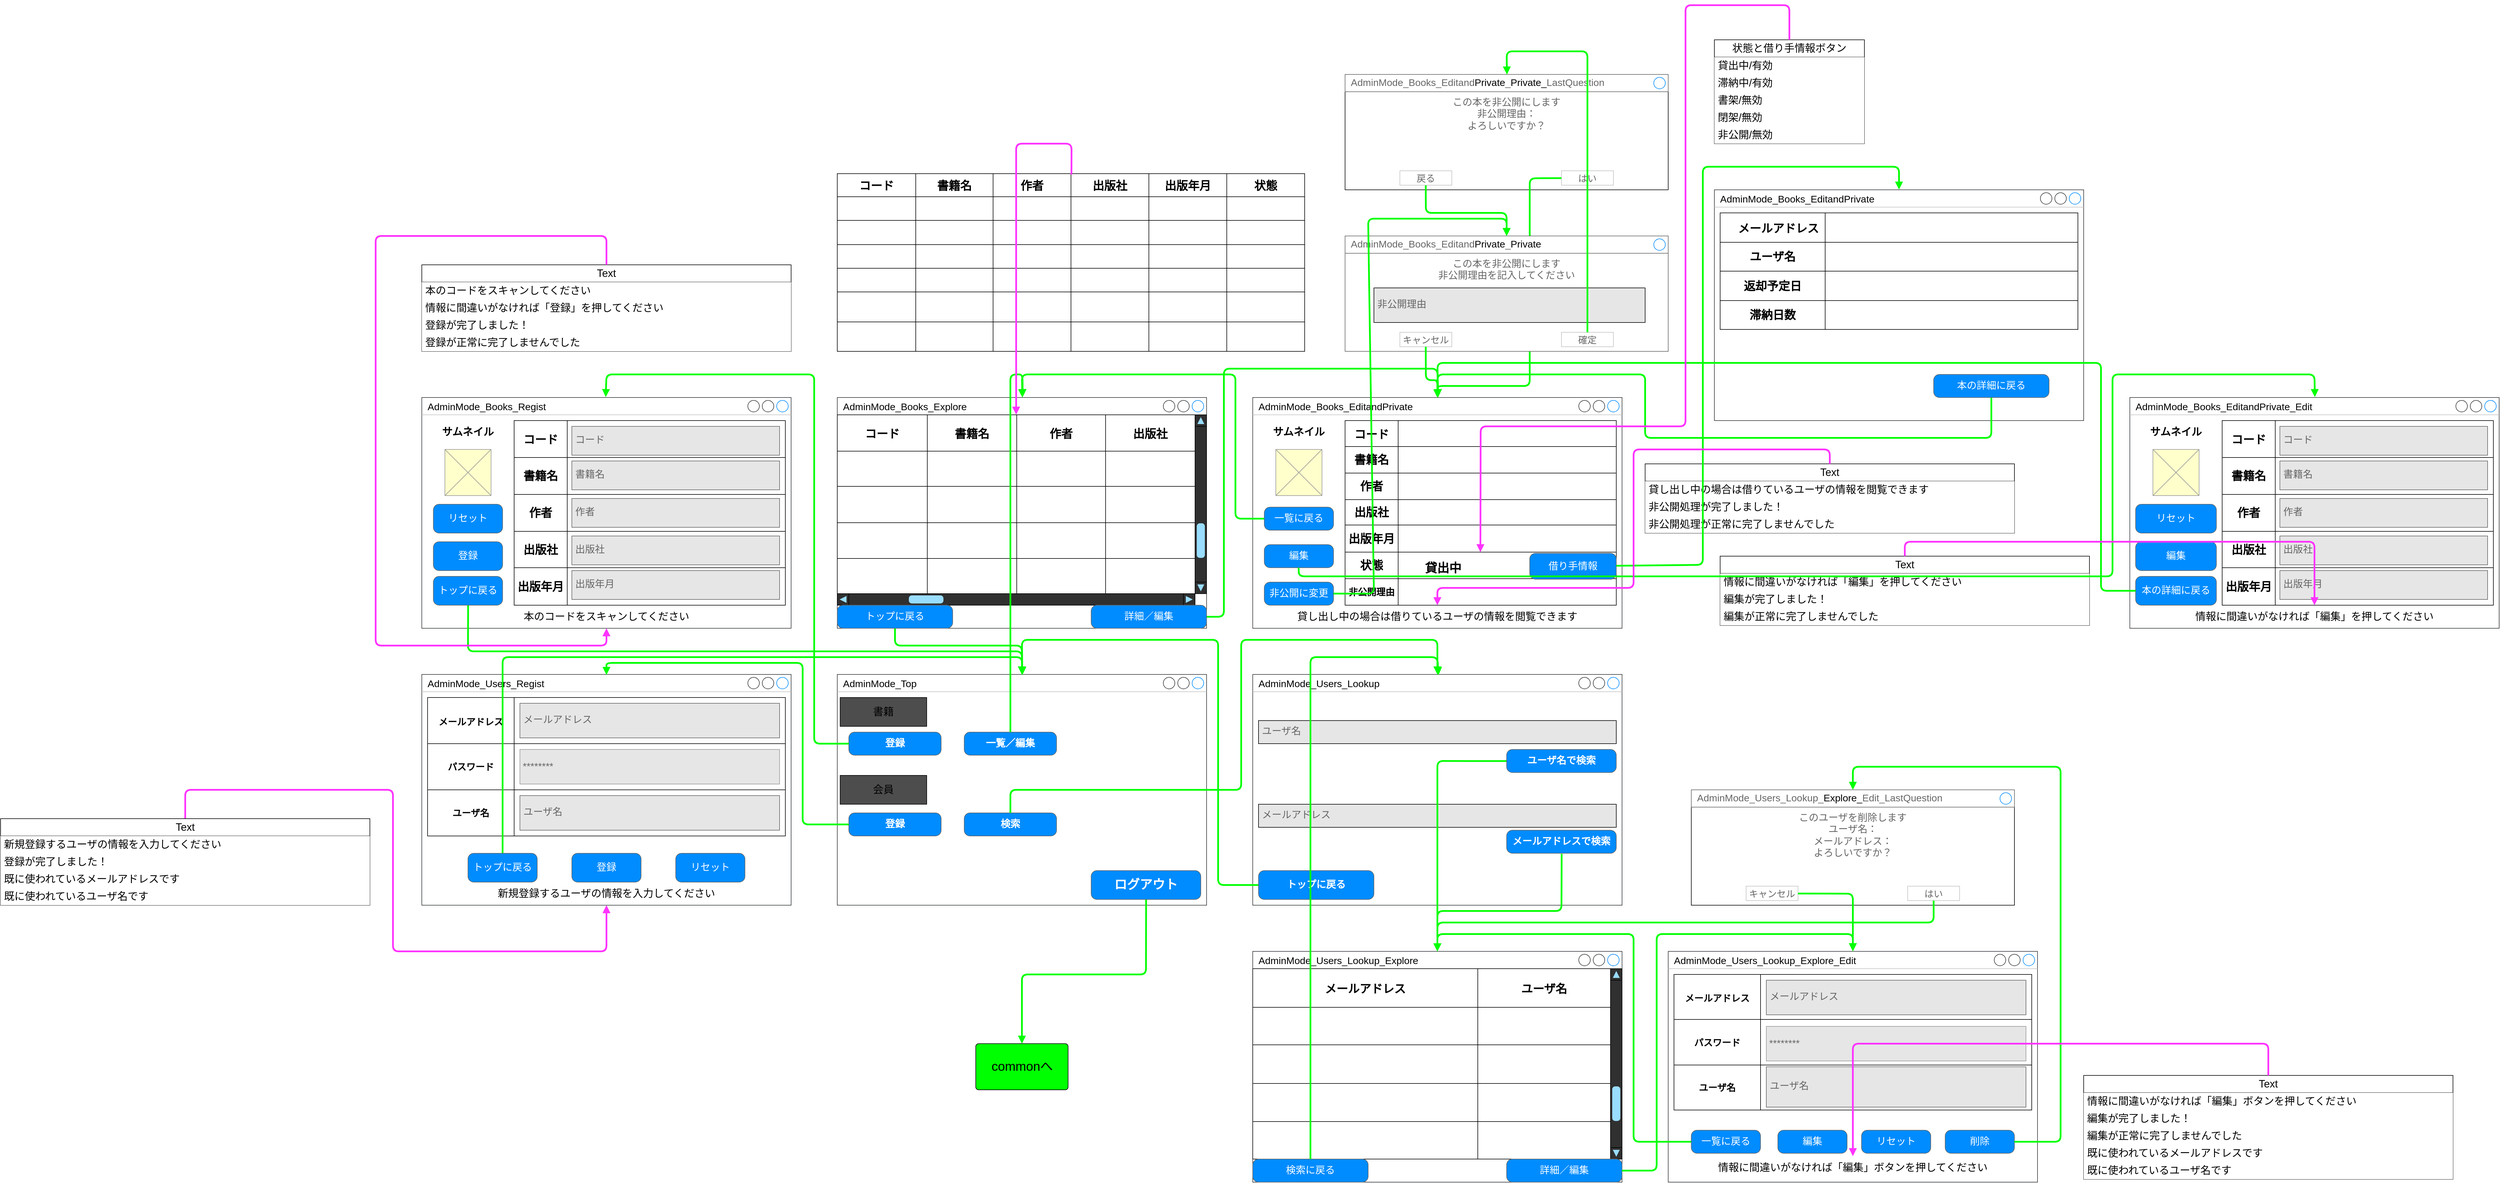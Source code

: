 <mxfile>
    <diagram id="PXdlO3DKtGtuLPZNzNco" name="Page-1">
        <mxGraphModel dx="4311" dy="2983" grid="1" gridSize="10" guides="1" tooltips="1" connect="1" arrows="1" fold="1" page="1" pageScale="1" pageWidth="850" pageHeight="1100" math="0" shadow="0">
            <root>
                <mxCell id="0"/>
                <mxCell id="1" parent="0"/>
                <mxCell id="467" value="&lt;font color=&quot;#000000&quot;&gt;AdminMode_Books_Editand&lt;/font&gt;&lt;span style=&quot;color: rgb(0, 0, 0);&quot;&gt;Private&lt;/span&gt;&lt;font color=&quot;#000000&quot;&gt;&lt;br&gt;&lt;/font&gt;" style="strokeWidth=1;shadow=0;dashed=0;align=center;html=1;shape=mxgraph.mockup.containers.window;align=left;verticalAlign=top;spacingLeft=8;strokeColor2=#008cff;strokeColor3=#c4c4c4;mainText=;fontSize=17;labelBackgroundColor=none;fillColor=#FFFFFF;strokeColor=#36393d;" parent="1" vertex="1">
                    <mxGeometry x="1560" y="-760" width="640" height="400" as="geometry"/>
                </mxCell>
                <mxCell id="2" value="&lt;font color=&quot;#000000&quot;&gt;AdminMode_Top&lt;/font&gt;" style="strokeWidth=1;shadow=0;dashed=0;align=center;html=1;shape=mxgraph.mockup.containers.window;align=left;verticalAlign=top;spacingLeft=8;strokeColor2=#008cff;strokeColor3=#c4c4c4;mainText=;fontSize=17;labelBackgroundColor=none;fillColor=#FFFFFF;strokeColor=#36393d;" parent="1" vertex="1">
                    <mxGeometry x="40" y="80" width="640" height="400" as="geometry"/>
                </mxCell>
                <mxCell id="8" value="&lt;font style=&quot;font-size: 18px;&quot;&gt;書籍&lt;/font&gt;" style="rounded=0;whiteSpace=wrap;html=1;fillColor=#4D4D4D;" parent="1" vertex="1">
                    <mxGeometry x="45" y="120" width="150" height="50" as="geometry"/>
                </mxCell>
                <mxCell id="9" value="一覧／編集" style="strokeWidth=1;shadow=0;dashed=0;align=center;html=1;shape=mxgraph.mockup.buttons.button;strokeColor=#666666;fontColor=#ffffff;mainText=;buttonStyle=round;fontSize=17;fontStyle=1;fillColor=#008cff;whiteSpace=wrap;" parent="1" vertex="1">
                    <mxGeometry x="260" y="180" width="160" height="40" as="geometry"/>
                </mxCell>
                <mxCell id="12" value="&lt;font style=&quot;font-size: 18px;&quot;&gt;会員&lt;/font&gt;" style="rounded=0;whiteSpace=wrap;html=1;fillColor=#4D4D4D;" parent="1" vertex="1">
                    <mxGeometry x="45" y="255" width="150" height="50" as="geometry"/>
                </mxCell>
                <mxCell id="15" value="登録" style="strokeWidth=1;shadow=0;dashed=0;align=center;html=1;shape=mxgraph.mockup.buttons.button;strokeColor=#666666;fontColor=#ffffff;mainText=;buttonStyle=round;fontSize=17;fontStyle=1;fillColor=#008cff;whiteSpace=wrap;" parent="1" vertex="1">
                    <mxGeometry x="60" y="320" width="160" height="40" as="geometry"/>
                </mxCell>
                <mxCell id="16" value="検索" style="strokeWidth=1;shadow=0;dashed=0;align=center;html=1;shape=mxgraph.mockup.buttons.button;strokeColor=#666666;fontColor=#ffffff;mainText=;buttonStyle=round;fontSize=17;fontStyle=1;fillColor=#008cff;whiteSpace=wrap;" parent="1" vertex="1">
                    <mxGeometry x="260" y="320" width="160" height="40" as="geometry"/>
                </mxCell>
                <mxCell id="18" value="登録" style="strokeWidth=1;shadow=0;dashed=0;align=center;html=1;shape=mxgraph.mockup.buttons.button;strokeColor=#666666;fontColor=#ffffff;mainText=;buttonStyle=round;fontSize=17;fontStyle=1;fillColor=#008cff;whiteSpace=wrap;" parent="1" vertex="1">
                    <mxGeometry x="60" y="180" width="160" height="40" as="geometry"/>
                </mxCell>
                <mxCell id="20" value="&lt;font color=&quot;#000000&quot;&gt;AdminMode_Books_Regist&lt;/font&gt;" style="strokeWidth=1;shadow=0;dashed=0;align=center;html=1;shape=mxgraph.mockup.containers.window;align=left;verticalAlign=top;spacingLeft=8;strokeColor2=#008cff;strokeColor3=#c4c4c4;mainText=;fontSize=17;labelBackgroundColor=none;fillColor=#FFFFFF;strokeColor=#36393d;" parent="1" vertex="1">
                    <mxGeometry x="-680" y="-400" width="640" height="400" as="geometry"/>
                </mxCell>
                <mxCell id="21" value="" style="shape=table;html=1;whiteSpace=wrap;startSize=0;container=1;collapsible=0;childLayout=tableLayout;fontSize=18;fontColor=#000000;fillColor=#FFFFFF;strokeColor=#000000;" parent="1" vertex="1">
                    <mxGeometry x="-520" y="-360" width="470" height="320" as="geometry"/>
                </mxCell>
                <mxCell id="53" style="shape=tableRow;horizontal=0;startSize=0;swimlaneHead=0;swimlaneBody=0;top=0;left=0;bottom=0;right=0;collapsible=0;dropTarget=0;fillColor=none;points=[[0,0.5],[1,0.5]];portConstraint=eastwest;fontSize=18;fontColor=#000000;" parent="21" vertex="1">
                    <mxGeometry width="470" height="64" as="geometry"/>
                </mxCell>
                <mxCell id="54" value="コード" style="shape=partialRectangle;html=1;whiteSpace=wrap;connectable=0;fillColor=none;top=0;left=0;bottom=0;right=0;overflow=hidden;fontSize=20;fontColor=#000000;fontStyle=1" parent="53" vertex="1">
                    <mxGeometry width="92" height="64" as="geometry">
                        <mxRectangle width="92" height="64" as="alternateBounds"/>
                    </mxGeometry>
                </mxCell>
                <mxCell id="55" style="shape=partialRectangle;html=1;whiteSpace=wrap;connectable=0;fillColor=none;top=0;left=0;bottom=0;right=0;overflow=hidden;fontSize=18;fontColor=#000000;" parent="53" vertex="1">
                    <mxGeometry x="92" width="378" height="64" as="geometry">
                        <mxRectangle width="378" height="64" as="alternateBounds"/>
                    </mxGeometry>
                </mxCell>
                <mxCell id="48" style="shape=tableRow;horizontal=0;startSize=0;swimlaneHead=0;swimlaneBody=0;top=0;left=0;bottom=0;right=0;collapsible=0;dropTarget=0;fillColor=none;points=[[0,0.5],[1,0.5]];portConstraint=eastwest;fontSize=18;fontColor=#000000;" parent="21" vertex="1">
                    <mxGeometry y="64" width="470" height="64" as="geometry"/>
                </mxCell>
                <mxCell id="49" value="&lt;font style=&quot;font-size: 20px;&quot;&gt;&lt;b&gt;書籍名&lt;/b&gt;&lt;/font&gt;" style="shape=partialRectangle;html=1;whiteSpace=wrap;connectable=0;fillColor=none;top=0;left=0;bottom=0;right=0;overflow=hidden;fontSize=18;fontColor=#000000;" parent="48" vertex="1">
                    <mxGeometry width="92" height="64" as="geometry">
                        <mxRectangle width="92" height="64" as="alternateBounds"/>
                    </mxGeometry>
                </mxCell>
                <mxCell id="50" style="shape=partialRectangle;html=1;whiteSpace=wrap;connectable=0;fillColor=none;top=0;left=0;bottom=0;right=0;overflow=hidden;fontSize=18;fontColor=#000000;" parent="48" vertex="1">
                    <mxGeometry x="92" width="378" height="64" as="geometry">
                        <mxRectangle width="378" height="64" as="alternateBounds"/>
                    </mxGeometry>
                </mxCell>
                <mxCell id="40" style="shape=tableRow;horizontal=0;startSize=0;swimlaneHead=0;swimlaneBody=0;top=0;left=0;bottom=0;right=0;collapsible=0;dropTarget=0;fillColor=none;points=[[0,0.5],[1,0.5]];portConstraint=eastwest;fontSize=18;fontColor=#000000;" parent="21" vertex="1">
                    <mxGeometry y="128" width="470" height="64" as="geometry"/>
                </mxCell>
                <mxCell id="41" value="&lt;font style=&quot;font-size: 20px;&quot;&gt;&lt;b&gt;作者&lt;/b&gt;&lt;/font&gt;" style="shape=partialRectangle;html=1;whiteSpace=wrap;connectable=0;fillColor=none;top=0;left=0;bottom=0;right=0;overflow=hidden;fontSize=18;fontColor=#000000;" parent="40" vertex="1">
                    <mxGeometry width="92" height="64" as="geometry">
                        <mxRectangle width="92" height="64" as="alternateBounds"/>
                    </mxGeometry>
                </mxCell>
                <mxCell id="42" style="shape=partialRectangle;html=1;whiteSpace=wrap;connectable=0;fillColor=none;top=0;left=0;bottom=0;right=0;overflow=hidden;fontSize=18;fontColor=#000000;" parent="40" vertex="1">
                    <mxGeometry x="92" width="378" height="64" as="geometry">
                        <mxRectangle width="378" height="64" as="alternateBounds"/>
                    </mxGeometry>
                </mxCell>
                <mxCell id="22" value="" style="shape=tableRow;horizontal=0;startSize=0;swimlaneHead=0;swimlaneBody=0;top=0;left=0;bottom=0;right=0;collapsible=0;dropTarget=0;fillColor=none;points=[[0,0.5],[1,0.5]];portConstraint=eastwest;fontSize=18;fontColor=#000000;" parent="21" vertex="1">
                    <mxGeometry y="192" width="470" height="63" as="geometry"/>
                </mxCell>
                <mxCell id="37" value="&lt;font style=&quot;font-size: 20px;&quot;&gt;&lt;b&gt;出版社&lt;/b&gt;&lt;/font&gt;" style="shape=partialRectangle;html=1;whiteSpace=wrap;connectable=0;fillColor=none;top=0;left=0;bottom=0;right=0;overflow=hidden;fontSize=18;fontColor=#000000;" parent="22" vertex="1">
                    <mxGeometry width="92" height="63" as="geometry">
                        <mxRectangle width="92" height="63" as="alternateBounds"/>
                    </mxGeometry>
                </mxCell>
                <mxCell id="23" value="" style="shape=partialRectangle;html=1;whiteSpace=wrap;connectable=0;fillColor=none;top=0;left=0;bottom=0;right=0;overflow=hidden;fontSize=18;fontColor=#000000;" parent="22" vertex="1">
                    <mxGeometry x="92" width="378" height="63" as="geometry">
                        <mxRectangle width="378" height="63" as="alternateBounds"/>
                    </mxGeometry>
                </mxCell>
                <mxCell id="26" value="" style="shape=tableRow;horizontal=0;startSize=0;swimlaneHead=0;swimlaneBody=0;top=0;left=0;bottom=0;right=0;collapsible=0;dropTarget=0;fillColor=none;points=[[0,0.5],[1,0.5]];portConstraint=eastwest;fontSize=18;fontColor=#000000;" parent="21" vertex="1">
                    <mxGeometry y="255" width="470" height="65" as="geometry"/>
                </mxCell>
                <mxCell id="38" value="&lt;font style=&quot;font-size: 20px;&quot;&gt;&lt;b&gt;出版年月&lt;/b&gt;&lt;/font&gt;" style="shape=partialRectangle;html=1;whiteSpace=wrap;connectable=0;fillColor=none;top=0;left=0;bottom=0;right=0;overflow=hidden;fontSize=18;fontColor=#000000;" parent="26" vertex="1">
                    <mxGeometry width="92" height="65" as="geometry">
                        <mxRectangle width="92" height="65" as="alternateBounds"/>
                    </mxGeometry>
                </mxCell>
                <mxCell id="27" value="" style="shape=partialRectangle;html=1;whiteSpace=wrap;connectable=0;fillColor=none;top=0;left=0;bottom=0;right=0;overflow=hidden;fontSize=18;fontColor=#000000;" parent="26" vertex="1">
                    <mxGeometry x="92" width="378" height="65" as="geometry">
                        <mxRectangle width="378" height="65" as="alternateBounds"/>
                    </mxGeometry>
                </mxCell>
                <mxCell id="43" value="本のコードをスキャンしてください" style="text;html=1;strokeColor=none;fillColor=none;align=center;verticalAlign=middle;whiteSpace=wrap;rounded=0;fontSize=18;fontColor=#000000;" parent="1" vertex="1">
                    <mxGeometry x="-680" y="-40" width="640" height="40" as="geometry"/>
                </mxCell>
                <mxCell id="44" value="Text" style="swimlane;fontStyle=0;childLayout=stackLayout;horizontal=1;startSize=30;horizontalStack=0;resizeParent=1;resizeParentMax=0;resizeLast=0;collapsible=1;marginBottom=0;whiteSpace=wrap;html=1;fontSize=18;fontColor=#000000;fillColor=#FFFFFF;" parent="1" vertex="1">
                    <mxGeometry x="-680" y="-630" width="640" height="150" as="geometry"/>
                </mxCell>
                <mxCell id="45" value="本のコードをスキャンしてください" style="text;strokeColor=none;fillColor=#FFFFFF;align=left;verticalAlign=middle;spacingLeft=4;spacingRight=4;overflow=hidden;points=[[0,0.5],[1,0.5]];portConstraint=eastwest;rotatable=0;whiteSpace=wrap;html=1;fontSize=18;fontColor=#000000;" parent="44" vertex="1">
                    <mxGeometry y="30" width="640" height="30" as="geometry"/>
                </mxCell>
                <mxCell id="46" value="情報に間違いがなければ「登録」を押してください" style="text;strokeColor=none;fillColor=#FFFFFF;align=left;verticalAlign=middle;spacingLeft=4;spacingRight=4;overflow=hidden;points=[[0,0.5],[1,0.5]];portConstraint=eastwest;rotatable=0;whiteSpace=wrap;html=1;fontSize=18;fontColor=#000000;" parent="44" vertex="1">
                    <mxGeometry y="60" width="640" height="30" as="geometry"/>
                </mxCell>
                <mxCell id="47" value="登録が完了しました！" style="text;strokeColor=none;fillColor=#FFFFFF;align=left;verticalAlign=middle;spacingLeft=4;spacingRight=4;overflow=hidden;points=[[0,0.5],[1,0.5]];portConstraint=eastwest;rotatable=0;whiteSpace=wrap;html=1;fontSize=18;fontColor=#000000;" parent="44" vertex="1">
                    <mxGeometry y="90" width="640" height="30" as="geometry"/>
                </mxCell>
                <mxCell id="251" value="登録が正常に完了しませんでした" style="text;strokeColor=none;fillColor=#FFFFFF;align=left;verticalAlign=middle;spacingLeft=4;spacingRight=4;overflow=hidden;points=[[0,0.5],[1,0.5]];portConstraint=eastwest;rotatable=0;whiteSpace=wrap;html=1;fontSize=18;fontColor=#000000;" parent="44" vertex="1">
                    <mxGeometry y="120" width="640" height="30" as="geometry"/>
                </mxCell>
                <mxCell id="51" value="" style="verticalLabelPosition=bottom;shadow=0;dashed=0;align=center;html=1;verticalAlign=top;strokeWidth=1;shape=mxgraph.mockup.graphics.simpleIcon;strokeColor=#999999;fontSize=20;fontColor=#000000;fillColor=#FFFFCC;" parent="1" vertex="1">
                    <mxGeometry x="-640" y="-310" width="80" height="80" as="geometry"/>
                </mxCell>
                <mxCell id="52" value="サムネイル" style="text;html=1;strokeColor=none;fillColor=none;align=center;verticalAlign=middle;whiteSpace=wrap;rounded=0;fontSize=18;fontColor=#000000;fontStyle=1" parent="1" vertex="1">
                    <mxGeometry x="-670" y="-360" width="140" height="40" as="geometry"/>
                </mxCell>
                <mxCell id="58" value="登録" style="strokeWidth=1;shadow=0;dashed=0;align=center;html=1;shape=mxgraph.mockup.buttons.button;strokeColor=#666666;fontColor=#ffffff;mainText=;buttonStyle=round;fontSize=17;fontStyle=0;fillColor=#008cff;whiteSpace=wrap;" parent="1" vertex="1">
                    <mxGeometry x="-660" y="-150" width="120" height="50" as="geometry"/>
                </mxCell>
                <mxCell id="457" style="edgeStyle=none;html=1;strokeColor=#00FF00;strokeWidth=3;endArrow=block;endFill=1;exitX=0.502;exitY=1.001;exitDx=0;exitDy=0;exitPerimeter=0;" parent="1" source="59" edge="1">
                    <mxGeometry relative="1" as="geometry">
                        <mxPoint x="360" y="80" as="targetPoint"/>
                        <Array as="points">
                            <mxPoint x="-600" y="40"/>
                            <mxPoint x="360" y="40"/>
                        </Array>
                    </mxGeometry>
                </mxCell>
                <mxCell id="59" value="トップに戻る" style="strokeWidth=1;shadow=0;dashed=0;align=center;html=1;shape=mxgraph.mockup.buttons.button;strokeColor=#666666;fontColor=#ffffff;mainText=;buttonStyle=round;fontSize=17;fontStyle=0;fillColor=#008cff;whiteSpace=wrap;" parent="1" vertex="1">
                    <mxGeometry x="-660" y="-90" width="120" height="50" as="geometry"/>
                </mxCell>
                <mxCell id="60" value="&lt;font color=&quot;#000000&quot;&gt;AdminMode_Books_Explore&lt;/font&gt;" style="strokeWidth=1;shadow=0;dashed=0;align=center;html=1;shape=mxgraph.mockup.containers.window;align=left;verticalAlign=top;spacingLeft=8;strokeColor2=#008cff;strokeColor3=#c4c4c4;mainText=;fontSize=17;labelBackgroundColor=none;fillColor=#FFFFFF;strokeColor=#36393d;" parent="1" vertex="1">
                    <mxGeometry x="40" y="-400" width="640" height="400" as="geometry"/>
                </mxCell>
                <mxCell id="61" value="&lt;font color=&quot;#000000&quot;&gt;AdminMode_Books_Editand&lt;/font&gt;&lt;span style=&quot;color: rgb(0, 0, 0);&quot;&gt;Private&lt;/span&gt;&lt;font color=&quot;#000000&quot;&gt;&lt;br&gt;&lt;/font&gt;" style="strokeWidth=1;shadow=0;dashed=0;align=center;html=1;shape=mxgraph.mockup.containers.window;align=left;verticalAlign=top;spacingLeft=8;strokeColor2=#008cff;strokeColor3=#c4c4c4;mainText=;fontSize=17;labelBackgroundColor=none;fillColor=#FFFFFF;strokeColor=#36393d;" parent="1" vertex="1">
                    <mxGeometry x="760" y="-400" width="640" height="400" as="geometry"/>
                </mxCell>
                <mxCell id="62" value="" style="shape=table;html=1;whiteSpace=wrap;startSize=0;container=1;collapsible=0;childLayout=tableLayout;fontSize=18;fontColor=#000000;fillColor=#FFFFFF;strokeColor=#000000;" parent="1" vertex="1">
                    <mxGeometry x="920" y="-360" width="470" height="320" as="geometry"/>
                </mxCell>
                <mxCell id="63" style="shape=tableRow;horizontal=0;startSize=0;swimlaneHead=0;swimlaneBody=0;top=0;left=0;bottom=0;right=0;collapsible=0;dropTarget=0;fillColor=none;points=[[0,0.5],[1,0.5]];portConstraint=eastwest;fontSize=18;fontColor=#000000;" parent="62" vertex="1">
                    <mxGeometry width="470" height="45" as="geometry"/>
                </mxCell>
                <mxCell id="64" value="コード" style="shape=partialRectangle;html=1;whiteSpace=wrap;connectable=0;fillColor=none;top=0;left=0;bottom=0;right=0;overflow=hidden;fontSize=20;fontColor=#000000;fontStyle=1" parent="63" vertex="1">
                    <mxGeometry width="92" height="45" as="geometry">
                        <mxRectangle width="92" height="45" as="alternateBounds"/>
                    </mxGeometry>
                </mxCell>
                <mxCell id="65" style="shape=partialRectangle;html=1;whiteSpace=wrap;connectable=0;fillColor=none;top=0;left=0;bottom=0;right=0;overflow=hidden;fontSize=18;fontColor=#000000;" parent="63" vertex="1">
                    <mxGeometry x="92" width="378" height="45" as="geometry">
                        <mxRectangle width="378" height="45" as="alternateBounds"/>
                    </mxGeometry>
                </mxCell>
                <mxCell id="66" style="shape=tableRow;horizontal=0;startSize=0;swimlaneHead=0;swimlaneBody=0;top=0;left=0;bottom=0;right=0;collapsible=0;dropTarget=0;fillColor=none;points=[[0,0.5],[1,0.5]];portConstraint=eastwest;fontSize=18;fontColor=#000000;" parent="62" vertex="1">
                    <mxGeometry y="45" width="470" height="46" as="geometry"/>
                </mxCell>
                <mxCell id="67" value="&lt;font style=&quot;font-size: 20px;&quot;&gt;&lt;b&gt;書籍名&lt;/b&gt;&lt;/font&gt;" style="shape=partialRectangle;html=1;whiteSpace=wrap;connectable=0;fillColor=none;top=0;left=0;bottom=0;right=0;overflow=hidden;fontSize=18;fontColor=#000000;" parent="66" vertex="1">
                    <mxGeometry width="92" height="46" as="geometry">
                        <mxRectangle width="92" height="46" as="alternateBounds"/>
                    </mxGeometry>
                </mxCell>
                <mxCell id="68" style="shape=partialRectangle;html=1;whiteSpace=wrap;connectable=0;fillColor=none;top=0;left=0;bottom=0;right=0;overflow=hidden;fontSize=18;fontColor=#000000;" parent="66" vertex="1">
                    <mxGeometry x="92" width="378" height="46" as="geometry">
                        <mxRectangle width="378" height="46" as="alternateBounds"/>
                    </mxGeometry>
                </mxCell>
                <mxCell id="69" style="shape=tableRow;horizontal=0;startSize=0;swimlaneHead=0;swimlaneBody=0;top=0;left=0;bottom=0;right=0;collapsible=0;dropTarget=0;fillColor=none;points=[[0,0.5],[1,0.5]];portConstraint=eastwest;fontSize=18;fontColor=#000000;" parent="62" vertex="1">
                    <mxGeometry y="91" width="470" height="46" as="geometry"/>
                </mxCell>
                <mxCell id="70" value="&lt;font style=&quot;font-size: 20px;&quot;&gt;&lt;b&gt;作者&lt;/b&gt;&lt;/font&gt;" style="shape=partialRectangle;html=1;whiteSpace=wrap;connectable=0;fillColor=none;top=0;left=0;bottom=0;right=0;overflow=hidden;fontSize=18;fontColor=#000000;" parent="69" vertex="1">
                    <mxGeometry width="92" height="46" as="geometry">
                        <mxRectangle width="92" height="46" as="alternateBounds"/>
                    </mxGeometry>
                </mxCell>
                <mxCell id="71" style="shape=partialRectangle;html=1;whiteSpace=wrap;connectable=0;fillColor=none;top=0;left=0;bottom=0;right=0;overflow=hidden;fontSize=18;fontColor=#000000;" parent="69" vertex="1">
                    <mxGeometry x="92" width="378" height="46" as="geometry">
                        <mxRectangle width="378" height="46" as="alternateBounds"/>
                    </mxGeometry>
                </mxCell>
                <mxCell id="72" value="" style="shape=tableRow;horizontal=0;startSize=0;swimlaneHead=0;swimlaneBody=0;top=0;left=0;bottom=0;right=0;collapsible=0;dropTarget=0;fillColor=none;points=[[0,0.5],[1,0.5]];portConstraint=eastwest;fontSize=18;fontColor=#000000;" parent="62" vertex="1">
                    <mxGeometry y="137" width="470" height="44" as="geometry"/>
                </mxCell>
                <mxCell id="73" value="&lt;font style=&quot;font-size: 20px;&quot;&gt;&lt;b&gt;出版社&lt;/b&gt;&lt;/font&gt;" style="shape=partialRectangle;html=1;whiteSpace=wrap;connectable=0;fillColor=none;top=0;left=0;bottom=0;right=0;overflow=hidden;fontSize=18;fontColor=#000000;" parent="72" vertex="1">
                    <mxGeometry width="92" height="44" as="geometry">
                        <mxRectangle width="92" height="44" as="alternateBounds"/>
                    </mxGeometry>
                </mxCell>
                <mxCell id="74" value="" style="shape=partialRectangle;html=1;whiteSpace=wrap;connectable=0;fillColor=none;top=0;left=0;bottom=0;right=0;overflow=hidden;fontSize=18;fontColor=#000000;" parent="72" vertex="1">
                    <mxGeometry x="92" width="378" height="44" as="geometry">
                        <mxRectangle width="378" height="44" as="alternateBounds"/>
                    </mxGeometry>
                </mxCell>
                <mxCell id="75" value="" style="shape=tableRow;horizontal=0;startSize=0;swimlaneHead=0;swimlaneBody=0;top=0;left=0;bottom=0;right=0;collapsible=0;dropTarget=0;fillColor=none;points=[[0,0.5],[1,0.5]];portConstraint=eastwest;fontSize=18;fontColor=#000000;" parent="62" vertex="1">
                    <mxGeometry y="181" width="470" height="47" as="geometry"/>
                </mxCell>
                <mxCell id="76" value="&lt;font style=&quot;font-size: 20px;&quot;&gt;&lt;b&gt;出版年月&lt;/b&gt;&lt;/font&gt;" style="shape=partialRectangle;html=1;whiteSpace=wrap;connectable=0;fillColor=none;top=0;left=0;bottom=0;right=0;overflow=hidden;fontSize=18;fontColor=#000000;" parent="75" vertex="1">
                    <mxGeometry width="92" height="47" as="geometry">
                        <mxRectangle width="92" height="47" as="alternateBounds"/>
                    </mxGeometry>
                </mxCell>
                <mxCell id="77" value="" style="shape=partialRectangle;html=1;whiteSpace=wrap;connectable=0;fillColor=none;top=0;left=0;bottom=0;right=0;overflow=hidden;fontSize=18;fontColor=#000000;" parent="75" vertex="1">
                    <mxGeometry x="92" width="378" height="47" as="geometry">
                        <mxRectangle width="378" height="47" as="alternateBounds"/>
                    </mxGeometry>
                </mxCell>
                <mxCell id="248" style="shape=tableRow;horizontal=0;startSize=0;swimlaneHead=0;swimlaneBody=0;top=0;left=0;bottom=0;right=0;collapsible=0;dropTarget=0;fillColor=none;points=[[0,0.5],[1,0.5]];portConstraint=eastwest;fontSize=18;fontColor=#000000;" parent="62" vertex="1">
                    <mxGeometry y="228" width="470" height="46" as="geometry"/>
                </mxCell>
                <mxCell id="249" value="&lt;b&gt;&lt;font style=&quot;font-size: 20px;&quot;&gt;状態&lt;/font&gt;&lt;/b&gt;" style="shape=partialRectangle;html=1;whiteSpace=wrap;connectable=0;fillColor=none;top=0;left=0;bottom=0;right=0;overflow=hidden;fontSize=18;fontColor=#000000;" parent="248" vertex="1">
                    <mxGeometry width="92" height="46" as="geometry">
                        <mxRectangle width="92" height="46" as="alternateBounds"/>
                    </mxGeometry>
                </mxCell>
                <mxCell id="250" style="shape=partialRectangle;html=1;whiteSpace=wrap;connectable=0;fillColor=none;top=0;left=0;bottom=0;right=0;overflow=hidden;fontSize=18;fontColor=#000000;" parent="248" vertex="1">
                    <mxGeometry x="92" width="378" height="46" as="geometry">
                        <mxRectangle width="378" height="46" as="alternateBounds"/>
                    </mxGeometry>
                </mxCell>
                <mxCell id="349" style="shape=tableRow;horizontal=0;startSize=0;swimlaneHead=0;swimlaneBody=0;top=0;left=0;bottom=0;right=0;collapsible=0;dropTarget=0;fillColor=none;points=[[0,0.5],[1,0.5]];portConstraint=eastwest;fontSize=18;fontColor=#000000;" parent="62" vertex="1">
                    <mxGeometry y="274" width="470" height="46" as="geometry"/>
                </mxCell>
                <mxCell id="350" value="&lt;span style=&quot;font-size: 16px;&quot;&gt;非公開理由&lt;/span&gt;" style="shape=partialRectangle;html=1;whiteSpace=wrap;connectable=0;fillColor=none;top=0;left=0;bottom=0;right=0;overflow=hidden;fontSize=16;fontColor=#000000;fontStyle=1" parent="349" vertex="1">
                    <mxGeometry width="92" height="46" as="geometry">
                        <mxRectangle width="92" height="46" as="alternateBounds"/>
                    </mxGeometry>
                </mxCell>
                <mxCell id="351" style="shape=partialRectangle;html=1;whiteSpace=wrap;connectable=0;fillColor=none;top=0;left=0;bottom=0;right=0;overflow=hidden;fontSize=18;fontColor=#000000;" parent="349" vertex="1">
                    <mxGeometry x="92" width="378" height="46" as="geometry">
                        <mxRectangle width="378" height="46" as="alternateBounds"/>
                    </mxGeometry>
                </mxCell>
                <mxCell id="78" value="貸し出し中の場合は借りているユーザの情報を閲覧できます" style="text;html=1;strokeColor=none;fillColor=none;align=center;verticalAlign=middle;whiteSpace=wrap;rounded=0;fontSize=18;fontColor=#000000;" parent="1" vertex="1">
                    <mxGeometry x="760" y="-40" width="640" height="40" as="geometry"/>
                </mxCell>
                <mxCell id="79" value="" style="verticalLabelPosition=bottom;shadow=0;dashed=0;align=center;html=1;verticalAlign=top;strokeWidth=1;shape=mxgraph.mockup.graphics.simpleIcon;strokeColor=#999999;fontSize=20;fontColor=#000000;fillColor=#FFFFCC;" parent="1" vertex="1">
                    <mxGeometry x="800" y="-310" width="80" height="80" as="geometry"/>
                </mxCell>
                <mxCell id="80" value="サムネイル" style="text;html=1;strokeColor=none;fillColor=none;align=center;verticalAlign=middle;whiteSpace=wrap;rounded=0;fontSize=18;fontColor=#000000;fontStyle=1" parent="1" vertex="1">
                    <mxGeometry x="770" y="-360" width="140" height="40" as="geometry"/>
                </mxCell>
                <mxCell id="461" style="edgeStyle=none;html=1;entryX=0.501;entryY=-0.001;entryDx=0;entryDy=0;entryPerimeter=0;strokeColor=#00FF00;strokeWidth=3;endArrow=block;endFill=1;" parent="1" source="81" target="60" edge="1">
                    <mxGeometry relative="1" as="geometry">
                        <Array as="points">
                            <mxPoint x="730" y="-190"/>
                            <mxPoint x="730" y="-440"/>
                            <mxPoint x="360" y="-440"/>
                        </Array>
                    </mxGeometry>
                </mxCell>
                <mxCell id="81" value="一覧に戻る" style="strokeWidth=1;shadow=0;dashed=0;align=center;html=1;shape=mxgraph.mockup.buttons.button;strokeColor=#666666;fontColor=#ffffff;mainText=;buttonStyle=round;fontSize=17;fontStyle=0;fillColor=#008cff;whiteSpace=wrap;" parent="1" vertex="1">
                    <mxGeometry x="780" y="-210" width="120" height="40" as="geometry"/>
                </mxCell>
                <mxCell id="82" value="非公開に変更" style="strokeWidth=1;shadow=0;dashed=0;align=center;html=1;shape=mxgraph.mockup.buttons.button;strokeColor=#666666;fontColor=#ffffff;mainText=;buttonStyle=round;fontSize=17;fontStyle=0;fillColor=#008cff;whiteSpace=wrap;" parent="1" vertex="1">
                    <mxGeometry x="780" y="-80" width="120" height="40" as="geometry"/>
                </mxCell>
                <mxCell id="83" value="" style="verticalLabelPosition=bottom;shadow=0;dashed=0;align=center;html=1;verticalAlign=top;strokeWidth=1;shape=mxgraph.mockup.navigation.scrollBar;strokeColor=#000000;barPos=20;fillColor2=#99ddff;strokeColor2=none;direction=north;fontSize=20;fontColor=#000000;fillColor=#303030;" parent="1" vertex="1">
                    <mxGeometry x="660" y="-370" width="20" height="310" as="geometry"/>
                </mxCell>
                <mxCell id="85" value="" style="verticalLabelPosition=bottom;shadow=0;dashed=0;align=center;html=1;verticalAlign=top;strokeWidth=1;shape=mxgraph.mockup.navigation.scrollBar;strokeColor=#000000;barPos=20;fillColor2=#99ddff;strokeColor2=none;fontSize=20;fontColor=#000000;fillColor=#303030;" parent="1" vertex="1">
                    <mxGeometry x="40" y="-60" width="620" height="20" as="geometry"/>
                </mxCell>
                <mxCell id="86" value="" style="shape=table;html=1;whiteSpace=wrap;startSize=0;container=1;collapsible=0;childLayout=tableLayout;fontSize=20;fontColor=#000000;fillColor=#FFFFFF;strokeColor=#000000;" parent="1" vertex="1">
                    <mxGeometry x="40" y="-370" width="620" height="310" as="geometry"/>
                </mxCell>
                <mxCell id="116" style="shape=tableRow;horizontal=0;startSize=0;swimlaneHead=0;swimlaneBody=0;top=0;left=0;bottom=0;right=0;collapsible=0;dropTarget=0;fillColor=none;points=[[0,0.5],[1,0.5]];portConstraint=eastwest;fontSize=20;fontColor=#000000;" parent="86" vertex="1">
                    <mxGeometry width="620" height="63" as="geometry"/>
                </mxCell>
                <mxCell id="117" value="&lt;b&gt;コード&lt;/b&gt;" style="shape=partialRectangle;html=1;whiteSpace=wrap;connectable=0;fillColor=none;top=0;left=0;bottom=0;right=0;overflow=hidden;fontSize=20;fontColor=#000000;strokeColor=#000000;" parent="116" vertex="1">
                    <mxGeometry width="156" height="63" as="geometry">
                        <mxRectangle width="156" height="63" as="alternateBounds"/>
                    </mxGeometry>
                </mxCell>
                <mxCell id="118" value="&lt;b&gt;書籍名&lt;/b&gt;" style="shape=partialRectangle;html=1;whiteSpace=wrap;connectable=0;fillColor=none;top=0;left=0;bottom=0;right=0;overflow=hidden;fontSize=20;fontColor=#000000;strokeColor=#000000;" parent="116" vertex="1">
                    <mxGeometry x="156" width="155" height="63" as="geometry">
                        <mxRectangle width="155" height="63" as="alternateBounds"/>
                    </mxGeometry>
                </mxCell>
                <mxCell id="148" value="&lt;b&gt;作者&lt;/b&gt;" style="shape=partialRectangle;html=1;whiteSpace=wrap;connectable=0;fillColor=none;top=0;left=0;bottom=0;right=0;overflow=hidden;fontSize=20;fontColor=#000000;strokeColor=#000000;" parent="116" vertex="1">
                    <mxGeometry x="311" width="154" height="63" as="geometry">
                        <mxRectangle width="154" height="63" as="alternateBounds"/>
                    </mxGeometry>
                </mxCell>
                <mxCell id="155" value="&lt;b&gt;出版社&lt;/b&gt;" style="shape=partialRectangle;html=1;whiteSpace=wrap;connectable=0;fillColor=none;top=0;left=0;bottom=0;right=0;overflow=hidden;fontSize=20;fontColor=#000000;strokeColor=#000000;" parent="116" vertex="1">
                    <mxGeometry x="465" width="155" height="63" as="geometry">
                        <mxRectangle width="155" height="63" as="alternateBounds"/>
                    </mxGeometry>
                </mxCell>
                <mxCell id="112" style="shape=tableRow;horizontal=0;startSize=0;swimlaneHead=0;swimlaneBody=0;top=0;left=0;bottom=0;right=0;collapsible=0;dropTarget=0;fillColor=none;points=[[0,0.5],[1,0.5]];portConstraint=eastwest;fontSize=20;fontColor=#000000;" parent="86" vertex="1">
                    <mxGeometry y="63" width="620" height="61" as="geometry"/>
                </mxCell>
                <mxCell id="113" style="shape=partialRectangle;html=1;whiteSpace=wrap;connectable=0;fillColor=none;top=0;left=0;bottom=0;right=0;overflow=hidden;fontSize=20;fontColor=#000000;" parent="112" vertex="1">
                    <mxGeometry width="156" height="61" as="geometry">
                        <mxRectangle width="156" height="61" as="alternateBounds"/>
                    </mxGeometry>
                </mxCell>
                <mxCell id="114" style="shape=partialRectangle;html=1;whiteSpace=wrap;connectable=0;fillColor=none;top=0;left=0;bottom=0;right=0;overflow=hidden;fontSize=20;fontColor=#000000;" parent="112" vertex="1">
                    <mxGeometry x="156" width="155" height="61" as="geometry">
                        <mxRectangle width="155" height="61" as="alternateBounds"/>
                    </mxGeometry>
                </mxCell>
                <mxCell id="149" style="shape=partialRectangle;html=1;whiteSpace=wrap;connectable=0;fillColor=none;top=0;left=0;bottom=0;right=0;overflow=hidden;fontSize=20;fontColor=#000000;" parent="112" vertex="1">
                    <mxGeometry x="311" width="154" height="61" as="geometry">
                        <mxRectangle width="154" height="61" as="alternateBounds"/>
                    </mxGeometry>
                </mxCell>
                <mxCell id="156" style="shape=partialRectangle;html=1;whiteSpace=wrap;connectable=0;fillColor=none;top=0;left=0;bottom=0;right=0;overflow=hidden;fontSize=20;fontColor=#000000;" parent="112" vertex="1">
                    <mxGeometry x="465" width="155" height="61" as="geometry">
                        <mxRectangle width="155" height="61" as="alternateBounds"/>
                    </mxGeometry>
                </mxCell>
                <mxCell id="108" style="shape=tableRow;horizontal=0;startSize=0;swimlaneHead=0;swimlaneBody=0;top=0;left=0;bottom=0;right=0;collapsible=0;dropTarget=0;fillColor=none;points=[[0,0.5],[1,0.5]];portConstraint=eastwest;fontSize=20;fontColor=#000000;" parent="86" vertex="1">
                    <mxGeometry y="124" width="620" height="63" as="geometry"/>
                </mxCell>
                <mxCell id="109" style="shape=partialRectangle;html=1;whiteSpace=wrap;connectable=0;fillColor=none;top=0;left=0;bottom=0;right=0;overflow=hidden;fontSize=20;fontColor=#000000;" parent="108" vertex="1">
                    <mxGeometry width="156" height="63" as="geometry">
                        <mxRectangle width="156" height="63" as="alternateBounds"/>
                    </mxGeometry>
                </mxCell>
                <mxCell id="110" style="shape=partialRectangle;html=1;whiteSpace=wrap;connectable=0;fillColor=none;top=0;left=0;bottom=0;right=0;overflow=hidden;fontSize=20;fontColor=#000000;" parent="108" vertex="1">
                    <mxGeometry x="156" width="155" height="63" as="geometry">
                        <mxRectangle width="155" height="63" as="alternateBounds"/>
                    </mxGeometry>
                </mxCell>
                <mxCell id="150" style="shape=partialRectangle;html=1;whiteSpace=wrap;connectable=0;fillColor=none;top=0;left=0;bottom=0;right=0;overflow=hidden;fontSize=20;fontColor=#000000;" parent="108" vertex="1">
                    <mxGeometry x="311" width="154" height="63" as="geometry">
                        <mxRectangle width="154" height="63" as="alternateBounds"/>
                    </mxGeometry>
                </mxCell>
                <mxCell id="157" style="shape=partialRectangle;html=1;whiteSpace=wrap;connectable=0;fillColor=none;top=0;left=0;bottom=0;right=0;overflow=hidden;fontSize=20;fontColor=#000000;" parent="108" vertex="1">
                    <mxGeometry x="465" width="155" height="63" as="geometry">
                        <mxRectangle width="155" height="63" as="alternateBounds"/>
                    </mxGeometry>
                </mxCell>
                <mxCell id="104" style="shape=tableRow;horizontal=0;startSize=0;swimlaneHead=0;swimlaneBody=0;top=0;left=0;bottom=0;right=0;collapsible=0;dropTarget=0;fillColor=none;points=[[0,0.5],[1,0.5]];portConstraint=eastwest;fontSize=20;fontColor=#000000;" parent="86" vertex="1">
                    <mxGeometry y="187" width="620" height="62" as="geometry"/>
                </mxCell>
                <mxCell id="105" style="shape=partialRectangle;html=1;whiteSpace=wrap;connectable=0;fillColor=none;top=0;left=0;bottom=0;right=0;overflow=hidden;fontSize=20;fontColor=#000000;" parent="104" vertex="1">
                    <mxGeometry width="156" height="62" as="geometry">
                        <mxRectangle width="156" height="62" as="alternateBounds"/>
                    </mxGeometry>
                </mxCell>
                <mxCell id="106" style="shape=partialRectangle;html=1;whiteSpace=wrap;connectable=0;fillColor=none;top=0;left=0;bottom=0;right=0;overflow=hidden;fontSize=20;fontColor=#000000;" parent="104" vertex="1">
                    <mxGeometry x="156" width="155" height="62" as="geometry">
                        <mxRectangle width="155" height="62" as="alternateBounds"/>
                    </mxGeometry>
                </mxCell>
                <mxCell id="151" style="shape=partialRectangle;html=1;whiteSpace=wrap;connectable=0;fillColor=none;top=0;left=0;bottom=0;right=0;overflow=hidden;fontSize=20;fontColor=#000000;" parent="104" vertex="1">
                    <mxGeometry x="311" width="154" height="62" as="geometry">
                        <mxRectangle width="154" height="62" as="alternateBounds"/>
                    </mxGeometry>
                </mxCell>
                <mxCell id="158" style="shape=partialRectangle;html=1;whiteSpace=wrap;connectable=0;fillColor=none;top=0;left=0;bottom=0;right=0;overflow=hidden;fontSize=20;fontColor=#000000;" parent="104" vertex="1">
                    <mxGeometry x="465" width="155" height="62" as="geometry">
                        <mxRectangle width="155" height="62" as="alternateBounds"/>
                    </mxGeometry>
                </mxCell>
                <mxCell id="100" style="shape=tableRow;horizontal=0;startSize=0;swimlaneHead=0;swimlaneBody=0;top=0;left=0;bottom=0;right=0;collapsible=0;dropTarget=0;fillColor=none;points=[[0,0.5],[1,0.5]];portConstraint=eastwest;fontSize=20;fontColor=#000000;" parent="86" vertex="1">
                    <mxGeometry y="249" width="620" height="61" as="geometry"/>
                </mxCell>
                <mxCell id="101" style="shape=partialRectangle;html=1;whiteSpace=wrap;connectable=0;fillColor=none;top=0;left=0;bottom=0;right=0;overflow=hidden;fontSize=20;fontColor=#000000;" parent="100" vertex="1">
                    <mxGeometry width="156" height="61" as="geometry">
                        <mxRectangle width="156" height="61" as="alternateBounds"/>
                    </mxGeometry>
                </mxCell>
                <mxCell id="102" style="shape=partialRectangle;html=1;whiteSpace=wrap;connectable=0;fillColor=none;top=0;left=0;bottom=0;right=0;overflow=hidden;fontSize=20;fontColor=#000000;" parent="100" vertex="1">
                    <mxGeometry x="156" width="155" height="61" as="geometry">
                        <mxRectangle width="155" height="61" as="alternateBounds"/>
                    </mxGeometry>
                </mxCell>
                <mxCell id="152" style="shape=partialRectangle;html=1;whiteSpace=wrap;connectable=0;fillColor=none;top=0;left=0;bottom=0;right=0;overflow=hidden;fontSize=20;fontColor=#000000;" parent="100" vertex="1">
                    <mxGeometry x="311" width="154" height="61" as="geometry">
                        <mxRectangle width="154" height="61" as="alternateBounds"/>
                    </mxGeometry>
                </mxCell>
                <mxCell id="159" style="shape=partialRectangle;html=1;whiteSpace=wrap;connectable=0;fillColor=none;top=0;left=0;bottom=0;right=0;overflow=hidden;fontSize=20;fontColor=#000000;" parent="100" vertex="1">
                    <mxGeometry x="465" width="155" height="61" as="geometry">
                        <mxRectangle width="155" height="61" as="alternateBounds"/>
                    </mxGeometry>
                </mxCell>
                <mxCell id="99" value="編集" style="strokeWidth=1;shadow=0;dashed=0;align=center;html=1;shape=mxgraph.mockup.buttons.button;strokeColor=#666666;fontColor=#ffffff;mainText=;buttonStyle=round;fontSize=17;fontStyle=0;fillColor=#008cff;whiteSpace=wrap;" parent="1" vertex="1">
                    <mxGeometry x="780" y="-145" width="120" height="40" as="geometry"/>
                </mxCell>
                <mxCell id="170" value="" style="shape=table;html=1;whiteSpace=wrap;startSize=0;container=1;collapsible=0;childLayout=tableLayout;fontSize=20;fontColor=#000000;fillColor=#FFFFFF;strokeColor=#000000;" parent="1" vertex="1">
                    <mxGeometry x="40" y="-788" width="810" height="308" as="geometry"/>
                </mxCell>
                <mxCell id="171" style="shape=tableRow;horizontal=0;startSize=0;swimlaneHead=0;swimlaneBody=0;top=0;left=0;bottom=0;right=0;collapsible=0;dropTarget=0;fillColor=none;points=[[0,0.5],[1,0.5]];portConstraint=eastwest;fontSize=20;fontColor=#000000;" parent="170" vertex="1">
                    <mxGeometry width="810" height="40" as="geometry"/>
                </mxCell>
                <mxCell id="172" value="&lt;b&gt;コード&lt;/b&gt;" style="shape=partialRectangle;html=1;whiteSpace=wrap;connectable=0;fillColor=none;top=0;left=0;bottom=0;right=0;overflow=hidden;fontSize=20;fontColor=#000000;strokeColor=#000000;" parent="171" vertex="1">
                    <mxGeometry width="136" height="40" as="geometry">
                        <mxRectangle width="136" height="40" as="alternateBounds"/>
                    </mxGeometry>
                </mxCell>
                <mxCell id="173" value="&lt;b&gt;書籍名&lt;/b&gt;" style="shape=partialRectangle;html=1;whiteSpace=wrap;connectable=0;fillColor=none;top=0;left=0;bottom=0;right=0;overflow=hidden;fontSize=20;fontColor=#000000;strokeColor=#000000;" parent="171" vertex="1">
                    <mxGeometry x="136" width="134" height="40" as="geometry">
                        <mxRectangle width="134" height="40" as="alternateBounds"/>
                    </mxGeometry>
                </mxCell>
                <mxCell id="174" value="&lt;b&gt;作者&lt;/b&gt;" style="shape=partialRectangle;html=1;whiteSpace=wrap;connectable=0;fillColor=none;top=0;left=0;bottom=0;right=0;overflow=hidden;fontSize=20;fontColor=#000000;strokeColor=#000000;" parent="171" vertex="1">
                    <mxGeometry x="270" width="135" height="40" as="geometry">
                        <mxRectangle width="135" height="40" as="alternateBounds"/>
                    </mxGeometry>
                </mxCell>
                <mxCell id="175" value="&lt;b&gt;出版社&lt;/b&gt;" style="shape=partialRectangle;html=1;whiteSpace=wrap;connectable=0;fillColor=none;top=0;left=0;bottom=0;right=0;overflow=hidden;fontSize=20;fontColor=#000000;strokeColor=#000000;" parent="171" vertex="1">
                    <mxGeometry x="405" width="135" height="40" as="geometry">
                        <mxRectangle width="135" height="40" as="alternateBounds"/>
                    </mxGeometry>
                </mxCell>
                <mxCell id="176" value="&lt;b&gt;出版年月&lt;/b&gt;" style="shape=partialRectangle;html=1;whiteSpace=wrap;connectable=0;fillColor=none;top=0;left=0;bottom=0;right=0;overflow=hidden;fontSize=20;fontColor=#000000;strokeColor=#000000;" parent="171" vertex="1">
                    <mxGeometry x="540" width="135" height="40" as="geometry">
                        <mxRectangle width="135" height="40" as="alternateBounds"/>
                    </mxGeometry>
                </mxCell>
                <mxCell id="213" value="&lt;b&gt;状態&lt;/b&gt;" style="shape=partialRectangle;html=1;whiteSpace=wrap;connectable=0;fillColor=none;top=0;left=0;bottom=0;right=0;overflow=hidden;fontSize=20;fontColor=#000000;strokeColor=#000000;" parent="171" vertex="1">
                    <mxGeometry x="675" width="135" height="40" as="geometry">
                        <mxRectangle width="135" height="40" as="alternateBounds"/>
                    </mxGeometry>
                </mxCell>
                <mxCell id="177" style="shape=tableRow;horizontal=0;startSize=0;swimlaneHead=0;swimlaneBody=0;top=0;left=0;bottom=0;right=0;collapsible=0;dropTarget=0;fillColor=none;points=[[0,0.5],[1,0.5]];portConstraint=eastwest;fontSize=20;fontColor=#000000;" parent="170" vertex="1">
                    <mxGeometry y="40" width="810" height="41" as="geometry"/>
                </mxCell>
                <mxCell id="178" style="shape=partialRectangle;html=1;whiteSpace=wrap;connectable=0;fillColor=none;top=0;left=0;bottom=0;right=0;overflow=hidden;fontSize=20;fontColor=#000000;" parent="177" vertex="1">
                    <mxGeometry width="136" height="41" as="geometry">
                        <mxRectangle width="136" height="41" as="alternateBounds"/>
                    </mxGeometry>
                </mxCell>
                <mxCell id="179" style="shape=partialRectangle;html=1;whiteSpace=wrap;connectable=0;fillColor=none;top=0;left=0;bottom=0;right=0;overflow=hidden;fontSize=20;fontColor=#000000;" parent="177" vertex="1">
                    <mxGeometry x="136" width="134" height="41" as="geometry">
                        <mxRectangle width="134" height="41" as="alternateBounds"/>
                    </mxGeometry>
                </mxCell>
                <mxCell id="180" style="shape=partialRectangle;html=1;whiteSpace=wrap;connectable=0;fillColor=none;top=0;left=0;bottom=0;right=0;overflow=hidden;fontSize=20;fontColor=#000000;" parent="177" vertex="1">
                    <mxGeometry x="270" width="135" height="41" as="geometry">
                        <mxRectangle width="135" height="41" as="alternateBounds"/>
                    </mxGeometry>
                </mxCell>
                <mxCell id="181" style="shape=partialRectangle;html=1;whiteSpace=wrap;connectable=0;fillColor=none;top=0;left=0;bottom=0;right=0;overflow=hidden;fontSize=20;fontColor=#000000;" parent="177" vertex="1">
                    <mxGeometry x="405" width="135" height="41" as="geometry">
                        <mxRectangle width="135" height="41" as="alternateBounds"/>
                    </mxGeometry>
                </mxCell>
                <mxCell id="182" style="shape=partialRectangle;html=1;whiteSpace=wrap;connectable=0;fillColor=none;top=0;left=0;bottom=0;right=0;overflow=hidden;fontSize=20;fontColor=#000000;" parent="177" vertex="1">
                    <mxGeometry x="540" width="135" height="41" as="geometry">
                        <mxRectangle width="135" height="41" as="alternateBounds"/>
                    </mxGeometry>
                </mxCell>
                <mxCell id="214" style="shape=partialRectangle;html=1;whiteSpace=wrap;connectable=0;fillColor=none;top=0;left=0;bottom=0;right=0;overflow=hidden;fontSize=20;fontColor=#000000;" parent="177" vertex="1">
                    <mxGeometry x="675" width="135" height="41" as="geometry">
                        <mxRectangle width="135" height="41" as="alternateBounds"/>
                    </mxGeometry>
                </mxCell>
                <mxCell id="183" style="shape=tableRow;horizontal=0;startSize=0;swimlaneHead=0;swimlaneBody=0;top=0;left=0;bottom=0;right=0;collapsible=0;dropTarget=0;fillColor=none;points=[[0,0.5],[1,0.5]];portConstraint=eastwest;fontSize=20;fontColor=#000000;" parent="170" vertex="1">
                    <mxGeometry y="81" width="810" height="42" as="geometry"/>
                </mxCell>
                <mxCell id="184" style="shape=partialRectangle;html=1;whiteSpace=wrap;connectable=0;fillColor=none;top=0;left=0;bottom=0;right=0;overflow=hidden;fontSize=20;fontColor=#000000;" parent="183" vertex="1">
                    <mxGeometry width="136" height="42" as="geometry">
                        <mxRectangle width="136" height="42" as="alternateBounds"/>
                    </mxGeometry>
                </mxCell>
                <mxCell id="185" style="shape=partialRectangle;html=1;whiteSpace=wrap;connectable=0;fillColor=none;top=0;left=0;bottom=0;right=0;overflow=hidden;fontSize=20;fontColor=#000000;" parent="183" vertex="1">
                    <mxGeometry x="136" width="134" height="42" as="geometry">
                        <mxRectangle width="134" height="42" as="alternateBounds"/>
                    </mxGeometry>
                </mxCell>
                <mxCell id="186" style="shape=partialRectangle;html=1;whiteSpace=wrap;connectable=0;fillColor=none;top=0;left=0;bottom=0;right=0;overflow=hidden;fontSize=20;fontColor=#000000;" parent="183" vertex="1">
                    <mxGeometry x="270" width="135" height="42" as="geometry">
                        <mxRectangle width="135" height="42" as="alternateBounds"/>
                    </mxGeometry>
                </mxCell>
                <mxCell id="187" style="shape=partialRectangle;html=1;whiteSpace=wrap;connectable=0;fillColor=none;top=0;left=0;bottom=0;right=0;overflow=hidden;fontSize=20;fontColor=#000000;" parent="183" vertex="1">
                    <mxGeometry x="405" width="135" height="42" as="geometry">
                        <mxRectangle width="135" height="42" as="alternateBounds"/>
                    </mxGeometry>
                </mxCell>
                <mxCell id="188" style="shape=partialRectangle;html=1;whiteSpace=wrap;connectable=0;fillColor=none;top=0;left=0;bottom=0;right=0;overflow=hidden;fontSize=20;fontColor=#000000;" parent="183" vertex="1">
                    <mxGeometry x="540" width="135" height="42" as="geometry">
                        <mxRectangle width="135" height="42" as="alternateBounds"/>
                    </mxGeometry>
                </mxCell>
                <mxCell id="215" style="shape=partialRectangle;html=1;whiteSpace=wrap;connectable=0;fillColor=none;top=0;left=0;bottom=0;right=0;overflow=hidden;fontSize=20;fontColor=#000000;" parent="183" vertex="1">
                    <mxGeometry x="675" width="135" height="42" as="geometry">
                        <mxRectangle width="135" height="42" as="alternateBounds"/>
                    </mxGeometry>
                </mxCell>
                <mxCell id="189" style="shape=tableRow;horizontal=0;startSize=0;swimlaneHead=0;swimlaneBody=0;top=0;left=0;bottom=0;right=0;collapsible=0;dropTarget=0;fillColor=none;points=[[0,0.5],[1,0.5]];portConstraint=eastwest;fontSize=20;fontColor=#000000;" parent="170" vertex="1">
                    <mxGeometry y="123" width="810" height="41" as="geometry"/>
                </mxCell>
                <mxCell id="190" style="shape=partialRectangle;html=1;whiteSpace=wrap;connectable=0;fillColor=none;top=0;left=0;bottom=0;right=0;overflow=hidden;fontSize=20;fontColor=#000000;" parent="189" vertex="1">
                    <mxGeometry width="136" height="41" as="geometry">
                        <mxRectangle width="136" height="41" as="alternateBounds"/>
                    </mxGeometry>
                </mxCell>
                <mxCell id="191" style="shape=partialRectangle;html=1;whiteSpace=wrap;connectable=0;fillColor=none;top=0;left=0;bottom=0;right=0;overflow=hidden;fontSize=20;fontColor=#000000;" parent="189" vertex="1">
                    <mxGeometry x="136" width="134" height="41" as="geometry">
                        <mxRectangle width="134" height="41" as="alternateBounds"/>
                    </mxGeometry>
                </mxCell>
                <mxCell id="192" style="shape=partialRectangle;html=1;whiteSpace=wrap;connectable=0;fillColor=none;top=0;left=0;bottom=0;right=0;overflow=hidden;fontSize=20;fontColor=#000000;" parent="189" vertex="1">
                    <mxGeometry x="270" width="135" height="41" as="geometry">
                        <mxRectangle width="135" height="41" as="alternateBounds"/>
                    </mxGeometry>
                </mxCell>
                <mxCell id="193" style="shape=partialRectangle;html=1;whiteSpace=wrap;connectable=0;fillColor=none;top=0;left=0;bottom=0;right=0;overflow=hidden;fontSize=20;fontColor=#000000;" parent="189" vertex="1">
                    <mxGeometry x="405" width="135" height="41" as="geometry">
                        <mxRectangle width="135" height="41" as="alternateBounds"/>
                    </mxGeometry>
                </mxCell>
                <mxCell id="194" style="shape=partialRectangle;html=1;whiteSpace=wrap;connectable=0;fillColor=none;top=0;left=0;bottom=0;right=0;overflow=hidden;fontSize=20;fontColor=#000000;" parent="189" vertex="1">
                    <mxGeometry x="540" width="135" height="41" as="geometry">
                        <mxRectangle width="135" height="41" as="alternateBounds"/>
                    </mxGeometry>
                </mxCell>
                <mxCell id="216" style="shape=partialRectangle;html=1;whiteSpace=wrap;connectable=0;fillColor=none;top=0;left=0;bottom=0;right=0;overflow=hidden;fontSize=20;fontColor=#000000;" parent="189" vertex="1">
                    <mxGeometry x="675" width="135" height="41" as="geometry">
                        <mxRectangle width="135" height="41" as="alternateBounds"/>
                    </mxGeometry>
                </mxCell>
                <mxCell id="195" style="shape=tableRow;horizontal=0;startSize=0;swimlaneHead=0;swimlaneBody=0;top=0;left=0;bottom=0;right=0;collapsible=0;dropTarget=0;fillColor=none;points=[[0,0.5],[1,0.5]];portConstraint=eastwest;fontSize=20;fontColor=#000000;" parent="170" vertex="1">
                    <mxGeometry y="164" width="810" height="41" as="geometry"/>
                </mxCell>
                <mxCell id="196" style="shape=partialRectangle;html=1;whiteSpace=wrap;connectable=0;fillColor=none;top=0;left=0;bottom=0;right=0;overflow=hidden;fontSize=20;fontColor=#000000;" parent="195" vertex="1">
                    <mxGeometry width="136" height="41" as="geometry">
                        <mxRectangle width="136" height="41" as="alternateBounds"/>
                    </mxGeometry>
                </mxCell>
                <mxCell id="197" style="shape=partialRectangle;html=1;whiteSpace=wrap;connectable=0;fillColor=none;top=0;left=0;bottom=0;right=0;overflow=hidden;fontSize=20;fontColor=#000000;" parent="195" vertex="1">
                    <mxGeometry x="136" width="134" height="41" as="geometry">
                        <mxRectangle width="134" height="41" as="alternateBounds"/>
                    </mxGeometry>
                </mxCell>
                <mxCell id="198" style="shape=partialRectangle;html=1;whiteSpace=wrap;connectable=0;fillColor=none;top=0;left=0;bottom=0;right=0;overflow=hidden;fontSize=20;fontColor=#000000;" parent="195" vertex="1">
                    <mxGeometry x="270" width="135" height="41" as="geometry">
                        <mxRectangle width="135" height="41" as="alternateBounds"/>
                    </mxGeometry>
                </mxCell>
                <mxCell id="199" style="shape=partialRectangle;html=1;whiteSpace=wrap;connectable=0;fillColor=none;top=0;left=0;bottom=0;right=0;overflow=hidden;fontSize=20;fontColor=#000000;" parent="195" vertex="1">
                    <mxGeometry x="405" width="135" height="41" as="geometry">
                        <mxRectangle width="135" height="41" as="alternateBounds"/>
                    </mxGeometry>
                </mxCell>
                <mxCell id="200" style="shape=partialRectangle;html=1;whiteSpace=wrap;connectable=0;fillColor=none;top=0;left=0;bottom=0;right=0;overflow=hidden;fontSize=20;fontColor=#000000;" parent="195" vertex="1">
                    <mxGeometry x="540" width="135" height="41" as="geometry">
                        <mxRectangle width="135" height="41" as="alternateBounds"/>
                    </mxGeometry>
                </mxCell>
                <mxCell id="217" style="shape=partialRectangle;html=1;whiteSpace=wrap;connectable=0;fillColor=none;top=0;left=0;bottom=0;right=0;overflow=hidden;fontSize=20;fontColor=#000000;" parent="195" vertex="1">
                    <mxGeometry x="675" width="135" height="41" as="geometry">
                        <mxRectangle width="135" height="41" as="alternateBounds"/>
                    </mxGeometry>
                </mxCell>
                <mxCell id="201" value="" style="shape=tableRow;horizontal=0;startSize=0;swimlaneHead=0;swimlaneBody=0;top=0;left=0;bottom=0;right=0;collapsible=0;dropTarget=0;fillColor=none;points=[[0,0.5],[1,0.5]];portConstraint=eastwest;fontSize=20;fontColor=#000000;" parent="170" vertex="1">
                    <mxGeometry y="205" width="810" height="52" as="geometry"/>
                </mxCell>
                <mxCell id="202" value="" style="shape=partialRectangle;html=1;whiteSpace=wrap;connectable=0;fillColor=none;top=0;left=0;bottom=0;right=0;overflow=hidden;fontSize=20;fontColor=#000000;" parent="201" vertex="1">
                    <mxGeometry width="136" height="52" as="geometry">
                        <mxRectangle width="136" height="52" as="alternateBounds"/>
                    </mxGeometry>
                </mxCell>
                <mxCell id="203" value="" style="shape=partialRectangle;html=1;whiteSpace=wrap;connectable=0;fillColor=none;top=0;left=0;bottom=0;right=0;overflow=hidden;fontSize=20;fontColor=#000000;" parent="201" vertex="1">
                    <mxGeometry x="136" width="134" height="52" as="geometry">
                        <mxRectangle width="134" height="52" as="alternateBounds"/>
                    </mxGeometry>
                </mxCell>
                <mxCell id="204" style="shape=partialRectangle;html=1;whiteSpace=wrap;connectable=0;fillColor=none;top=0;left=0;bottom=0;right=0;overflow=hidden;fontSize=20;fontColor=#000000;" parent="201" vertex="1">
                    <mxGeometry x="270" width="135" height="52" as="geometry">
                        <mxRectangle width="135" height="52" as="alternateBounds"/>
                    </mxGeometry>
                </mxCell>
                <mxCell id="205" style="shape=partialRectangle;html=1;whiteSpace=wrap;connectable=0;fillColor=none;top=0;left=0;bottom=0;right=0;overflow=hidden;fontSize=20;fontColor=#000000;" parent="201" vertex="1">
                    <mxGeometry x="405" width="135" height="52" as="geometry">
                        <mxRectangle width="135" height="52" as="alternateBounds"/>
                    </mxGeometry>
                </mxCell>
                <mxCell id="206" style="shape=partialRectangle;html=1;whiteSpace=wrap;connectable=0;fillColor=none;top=0;left=0;bottom=0;right=0;overflow=hidden;fontSize=20;fontColor=#000000;" parent="201" vertex="1">
                    <mxGeometry x="540" width="135" height="52" as="geometry">
                        <mxRectangle width="135" height="52" as="alternateBounds"/>
                    </mxGeometry>
                </mxCell>
                <mxCell id="218" style="shape=partialRectangle;html=1;whiteSpace=wrap;connectable=0;fillColor=none;top=0;left=0;bottom=0;right=0;overflow=hidden;fontSize=20;fontColor=#000000;" parent="201" vertex="1">
                    <mxGeometry x="675" width="135" height="52" as="geometry">
                        <mxRectangle width="135" height="52" as="alternateBounds"/>
                    </mxGeometry>
                </mxCell>
                <mxCell id="207" value="" style="shape=tableRow;horizontal=0;startSize=0;swimlaneHead=0;swimlaneBody=0;top=0;left=0;bottom=0;right=0;collapsible=0;dropTarget=0;fillColor=none;points=[[0,0.5],[1,0.5]];portConstraint=eastwest;fontSize=20;fontColor=#000000;" parent="170" vertex="1">
                    <mxGeometry y="257" width="810" height="51" as="geometry"/>
                </mxCell>
                <mxCell id="208" value="" style="shape=partialRectangle;html=1;whiteSpace=wrap;connectable=0;fillColor=none;top=0;left=0;bottom=0;right=0;overflow=hidden;fontSize=20;fontColor=#000000;" parent="207" vertex="1">
                    <mxGeometry width="136" height="51" as="geometry">
                        <mxRectangle width="136" height="51" as="alternateBounds"/>
                    </mxGeometry>
                </mxCell>
                <mxCell id="209" value="" style="shape=partialRectangle;html=1;whiteSpace=wrap;connectable=0;fillColor=none;top=0;left=0;bottom=0;right=0;overflow=hidden;fontSize=20;fontColor=#000000;" parent="207" vertex="1">
                    <mxGeometry x="136" width="134" height="51" as="geometry">
                        <mxRectangle width="134" height="51" as="alternateBounds"/>
                    </mxGeometry>
                </mxCell>
                <mxCell id="210" style="shape=partialRectangle;html=1;whiteSpace=wrap;connectable=0;fillColor=none;top=0;left=0;bottom=0;right=0;overflow=hidden;fontSize=20;fontColor=#000000;" parent="207" vertex="1">
                    <mxGeometry x="270" width="135" height="51" as="geometry">
                        <mxRectangle width="135" height="51" as="alternateBounds"/>
                    </mxGeometry>
                </mxCell>
                <mxCell id="211" style="shape=partialRectangle;html=1;whiteSpace=wrap;connectable=0;fillColor=none;top=0;left=0;bottom=0;right=0;overflow=hidden;fontSize=20;fontColor=#000000;" parent="207" vertex="1">
                    <mxGeometry x="405" width="135" height="51" as="geometry">
                        <mxRectangle width="135" height="51" as="alternateBounds"/>
                    </mxGeometry>
                </mxCell>
                <mxCell id="212" style="shape=partialRectangle;html=1;whiteSpace=wrap;connectable=0;fillColor=none;top=0;left=0;bottom=0;right=0;overflow=hidden;fontSize=20;fontColor=#000000;" parent="207" vertex="1">
                    <mxGeometry x="540" width="135" height="51" as="geometry">
                        <mxRectangle width="135" height="51" as="alternateBounds"/>
                    </mxGeometry>
                </mxCell>
                <mxCell id="219" style="shape=partialRectangle;html=1;whiteSpace=wrap;connectable=0;fillColor=none;top=0;left=0;bottom=0;right=0;overflow=hidden;fontSize=20;fontColor=#000000;" parent="207" vertex="1">
                    <mxGeometry x="675" width="135" height="51" as="geometry">
                        <mxRectangle width="135" height="51" as="alternateBounds"/>
                    </mxGeometry>
                </mxCell>
                <mxCell id="252" value="借り手情報" style="strokeWidth=1;shadow=0;dashed=0;align=center;html=1;shape=mxgraph.mockup.buttons.button;strokeColor=#666666;fontColor=#ffffff;mainText=;buttonStyle=round;fontSize=17;fontStyle=0;fillColor=#008cff;whiteSpace=wrap;" parent="1" vertex="1">
                    <mxGeometry x="1240" y="-130" width="150" height="45" as="geometry"/>
                </mxCell>
                <mxCell id="253" value="&lt;b&gt;&lt;font style=&quot;font-size: 21px;&quot;&gt;貸出中&lt;/font&gt;&lt;/b&gt;" style="text;html=1;strokeColor=none;fillColor=none;align=center;verticalAlign=middle;whiteSpace=wrap;rounded=0;fontSize=20;fontColor=#000000;" parent="1" vertex="1">
                    <mxGeometry x="1020" y="-125" width="140" height="40" as="geometry"/>
                </mxCell>
                <mxCell id="254" value="状態と借り手情報ボタン" style="swimlane;fontStyle=0;childLayout=stackLayout;horizontal=1;startSize=30;horizontalStack=0;resizeParent=1;resizeParentMax=0;resizeLast=0;collapsible=1;marginBottom=0;whiteSpace=wrap;html=1;fontSize=18;fontColor=#000000;fillColor=#FFFFFF;" parent="1" vertex="1">
                    <mxGeometry x="1560" y="-1020" width="260" height="180" as="geometry"/>
                </mxCell>
                <mxCell id="255" value="貸出中/有効" style="text;strokeColor=none;fillColor=#FFFFFF;align=left;verticalAlign=middle;spacingLeft=4;spacingRight=4;overflow=hidden;points=[[0,0.5],[1,0.5]];portConstraint=eastwest;rotatable=0;whiteSpace=wrap;html=1;fontSize=18;fontColor=#000000;" parent="254" vertex="1">
                    <mxGeometry y="30" width="260" height="30" as="geometry"/>
                </mxCell>
                <mxCell id="258" value="滞納中/有効" style="text;strokeColor=none;fillColor=#FFFFFF;align=left;verticalAlign=middle;spacingLeft=4;spacingRight=4;overflow=hidden;points=[[0,0.5],[1,0.5]];portConstraint=eastwest;rotatable=0;whiteSpace=wrap;html=1;fontSize=18;fontColor=#000000;" parent="254" vertex="1">
                    <mxGeometry y="60" width="260" height="30" as="geometry"/>
                </mxCell>
                <mxCell id="256" value="書架/無効" style="text;strokeColor=none;fillColor=#FFFFFF;align=left;verticalAlign=middle;spacingLeft=4;spacingRight=4;overflow=hidden;points=[[0,0.5],[1,0.5]];portConstraint=eastwest;rotatable=0;whiteSpace=wrap;html=1;fontSize=18;fontColor=#000000;" parent="254" vertex="1">
                    <mxGeometry y="90" width="260" height="30" as="geometry"/>
                </mxCell>
                <mxCell id="257" value="閉架/無効" style="text;strokeColor=none;fillColor=#FFFFFF;align=left;verticalAlign=middle;spacingLeft=4;spacingRight=4;overflow=hidden;points=[[0,0.5],[1,0.5]];portConstraint=eastwest;rotatable=0;whiteSpace=wrap;html=1;fontSize=18;fontColor=#000000;" parent="254" vertex="1">
                    <mxGeometry y="120" width="260" height="30" as="geometry"/>
                </mxCell>
                <mxCell id="366" value="非公開/無効" style="text;strokeColor=none;fillColor=#FFFFFF;align=left;verticalAlign=middle;spacingLeft=4;spacingRight=4;overflow=hidden;points=[[0,0.5],[1,0.5]];portConstraint=eastwest;rotatable=0;whiteSpace=wrap;html=1;fontSize=18;fontColor=#000000;" parent="254" vertex="1">
                    <mxGeometry y="150" width="260" height="30" as="geometry"/>
                </mxCell>
                <mxCell id="259" value="リセット" style="strokeWidth=1;shadow=0;dashed=0;align=center;html=1;shape=mxgraph.mockup.buttons.button;strokeColor=#666666;fontColor=#ffffff;mainText=;buttonStyle=round;fontSize=17;fontStyle=0;fillColor=#008cff;whiteSpace=wrap;" parent="1" vertex="1">
                    <mxGeometry x="-660" y="-215" width="120" height="50" as="geometry"/>
                </mxCell>
                <mxCell id="458" style="edgeStyle=none;html=1;entryX=0.5;entryY=0;entryDx=0;entryDy=0;entryPerimeter=0;strokeColor=#00FF00;strokeWidth=3;endArrow=block;endFill=1;" parent="1" source="260" target="2" edge="1">
                    <mxGeometry relative="1" as="geometry">
                        <Array as="points">
                            <mxPoint x="140" y="30"/>
                            <mxPoint x="360" y="30"/>
                        </Array>
                    </mxGeometry>
                </mxCell>
                <mxCell id="260" value="トップに戻る" style="strokeWidth=1;shadow=0;dashed=0;align=center;html=1;shape=mxgraph.mockup.buttons.button;strokeColor=#666666;fontColor=#ffffff;mainText=;buttonStyle=round;fontSize=17;fontStyle=0;fillColor=#008cff;whiteSpace=wrap;" parent="1" vertex="1">
                    <mxGeometry x="40" y="-40" width="200" height="40" as="geometry"/>
                </mxCell>
                <mxCell id="261" value="Text" style="swimlane;fontStyle=0;childLayout=stackLayout;horizontal=1;startSize=30;horizontalStack=0;resizeParent=1;resizeParentMax=0;resizeLast=0;collapsible=1;marginBottom=0;whiteSpace=wrap;html=1;fontSize=18;fontColor=#000000;fillColor=#FFFFFF;" parent="1" vertex="1">
                    <mxGeometry x="1440" y="-285" width="640" height="120" as="geometry"/>
                </mxCell>
                <mxCell id="262" value="&lt;span style=&quot;text-align: center;&quot;&gt;貸し出し中の場合は借りているユーザの情報を閲覧できます&lt;/span&gt;" style="text;strokeColor=none;fillColor=#FFFFFF;align=left;verticalAlign=middle;spacingLeft=4;spacingRight=4;overflow=hidden;points=[[0,0.5],[1,0.5]];portConstraint=eastwest;rotatable=0;whiteSpace=wrap;html=1;fontSize=18;fontColor=#000000;" parent="261" vertex="1">
                    <mxGeometry y="30" width="640" height="30" as="geometry"/>
                </mxCell>
                <mxCell id="358" value="非公開処理が完了しました！" style="text;strokeColor=none;fillColor=#FFFFFF;align=left;verticalAlign=middle;spacingLeft=4;spacingRight=4;overflow=hidden;points=[[0,0.5],[1,0.5]];portConstraint=eastwest;rotatable=0;whiteSpace=wrap;html=1;fontSize=18;fontColor=#000000;" parent="261" vertex="1">
                    <mxGeometry y="60" width="640" height="30" as="geometry"/>
                </mxCell>
                <mxCell id="357" value="非公開処理が正常に完了しませんでした" style="text;strokeColor=none;fillColor=#FFFFFF;align=left;verticalAlign=middle;spacingLeft=4;spacingRight=4;overflow=hidden;points=[[0,0.5],[1,0.5]];portConstraint=eastwest;rotatable=0;whiteSpace=wrap;html=1;fontSize=18;fontColor=#000000;" parent="261" vertex="1">
                    <mxGeometry y="90" width="640" height="30" as="geometry"/>
                </mxCell>
                <mxCell id="266" value="" style="shape=table;html=1;whiteSpace=wrap;startSize=0;container=1;collapsible=0;childLayout=tableLayout;fontSize=18;fontColor=#000000;fillColor=#FFFFFF;strokeColor=#000000;" parent="1" vertex="1">
                    <mxGeometry x="1570" y="-720" width="620" height="202" as="geometry"/>
                </mxCell>
                <mxCell id="267" style="shape=tableRow;horizontal=0;startSize=0;swimlaneHead=0;swimlaneBody=0;top=0;left=0;bottom=0;right=0;collapsible=0;dropTarget=0;fillColor=none;points=[[0,0.5],[1,0.5]];portConstraint=eastwest;fontSize=18;fontColor=#000000;" parent="266" vertex="1">
                    <mxGeometry width="620" height="51" as="geometry"/>
                </mxCell>
                <mxCell id="268" value="　メールアドレス" style="shape=partialRectangle;html=1;whiteSpace=wrap;connectable=0;fillColor=none;top=0;left=0;bottom=0;right=0;overflow=hidden;fontSize=20;fontColor=#000000;fontStyle=1" parent="267" vertex="1">
                    <mxGeometry width="182" height="51" as="geometry">
                        <mxRectangle width="182" height="51" as="alternateBounds"/>
                    </mxGeometry>
                </mxCell>
                <mxCell id="269" style="shape=partialRectangle;html=1;whiteSpace=wrap;connectable=0;fillColor=none;top=0;left=0;bottom=0;right=0;overflow=hidden;fontSize=18;fontColor=#000000;" parent="267" vertex="1">
                    <mxGeometry x="182" width="438" height="51" as="geometry">
                        <mxRectangle width="438" height="51" as="alternateBounds"/>
                    </mxGeometry>
                </mxCell>
                <mxCell id="270" style="shape=tableRow;horizontal=0;startSize=0;swimlaneHead=0;swimlaneBody=0;top=0;left=0;bottom=0;right=0;collapsible=0;dropTarget=0;fillColor=none;points=[[0,0.5],[1,0.5]];portConstraint=eastwest;fontSize=18;fontColor=#000000;" parent="266" vertex="1">
                    <mxGeometry y="51" width="620" height="50" as="geometry"/>
                </mxCell>
                <mxCell id="271" value="&lt;font style=&quot;font-size: 20px;&quot;&gt;&lt;b&gt;ユーザ名&lt;/b&gt;&lt;/font&gt;" style="shape=partialRectangle;html=1;whiteSpace=wrap;connectable=0;fillColor=none;top=0;left=0;bottom=0;right=0;overflow=hidden;fontSize=18;fontColor=#000000;" parent="270" vertex="1">
                    <mxGeometry width="182" height="50" as="geometry">
                        <mxRectangle width="182" height="50" as="alternateBounds"/>
                    </mxGeometry>
                </mxCell>
                <mxCell id="272" style="shape=partialRectangle;html=1;whiteSpace=wrap;connectable=0;fillColor=none;top=0;left=0;bottom=0;right=0;overflow=hidden;fontSize=18;fontColor=#000000;" parent="270" vertex="1">
                    <mxGeometry x="182" width="438" height="50" as="geometry">
                        <mxRectangle width="438" height="50" as="alternateBounds"/>
                    </mxGeometry>
                </mxCell>
                <mxCell id="273" style="shape=tableRow;horizontal=0;startSize=0;swimlaneHead=0;swimlaneBody=0;top=0;left=0;bottom=0;right=0;collapsible=0;dropTarget=0;fillColor=none;points=[[0,0.5],[1,0.5]];portConstraint=eastwest;fontSize=18;fontColor=#000000;" parent="266" vertex="1">
                    <mxGeometry y="101" width="620" height="51" as="geometry"/>
                </mxCell>
                <mxCell id="274" value="&lt;font style=&quot;font-size: 20px;&quot;&gt;&lt;b&gt;返却予定日&lt;/b&gt;&lt;/font&gt;" style="shape=partialRectangle;html=1;whiteSpace=wrap;connectable=0;fillColor=none;top=0;left=0;bottom=0;right=0;overflow=hidden;fontSize=18;fontColor=#000000;" parent="273" vertex="1">
                    <mxGeometry width="182" height="51" as="geometry">
                        <mxRectangle width="182" height="51" as="alternateBounds"/>
                    </mxGeometry>
                </mxCell>
                <mxCell id="275" style="shape=partialRectangle;html=1;whiteSpace=wrap;connectable=0;fillColor=none;top=0;left=0;bottom=0;right=0;overflow=hidden;fontSize=18;fontColor=#000000;" parent="273" vertex="1">
                    <mxGeometry x="182" width="438" height="51" as="geometry">
                        <mxRectangle width="438" height="51" as="alternateBounds"/>
                    </mxGeometry>
                </mxCell>
                <mxCell id="276" value="" style="shape=tableRow;horizontal=0;startSize=0;swimlaneHead=0;swimlaneBody=0;top=0;left=0;bottom=0;right=0;collapsible=0;dropTarget=0;fillColor=none;points=[[0,0.5],[1,0.5]];portConstraint=eastwest;fontSize=18;fontColor=#000000;" parent="266" vertex="1">
                    <mxGeometry y="152" width="620" height="50" as="geometry"/>
                </mxCell>
                <mxCell id="277" value="&lt;span style=&quot;font-size: 20px;&quot;&gt;&lt;b&gt;滞納日数&lt;/b&gt;&lt;/span&gt;" style="shape=partialRectangle;html=1;whiteSpace=wrap;connectable=0;fillColor=none;top=0;left=0;bottom=0;right=0;overflow=hidden;fontSize=18;fontColor=#000000;" parent="276" vertex="1">
                    <mxGeometry width="182" height="50" as="geometry">
                        <mxRectangle width="182" height="50" as="alternateBounds"/>
                    </mxGeometry>
                </mxCell>
                <mxCell id="278" value="" style="shape=partialRectangle;html=1;whiteSpace=wrap;connectable=0;fillColor=none;top=0;left=0;bottom=0;right=0;overflow=hidden;fontSize=18;fontColor=#000000;" parent="276" vertex="1">
                    <mxGeometry x="182" width="438" height="50" as="geometry">
                        <mxRectangle width="438" height="50" as="alternateBounds"/>
                    </mxGeometry>
                </mxCell>
                <mxCell id="460" style="edgeStyle=none;html=1;strokeColor=#00FF00;strokeWidth=3;endArrow=block;endFill=1;entryX=0.502;entryY=-0.001;entryDx=0;entryDy=0;entryPerimeter=0;exitX=0.997;exitY=0.504;exitDx=0;exitDy=0;exitPerimeter=0;" parent="1" source="288" target="61" edge="1">
                    <mxGeometry relative="1" as="geometry">
                        <mxPoint x="730" y="-320" as="targetPoint"/>
                        <Array as="points">
                            <mxPoint x="710" y="-20"/>
                            <mxPoint x="710" y="-450"/>
                            <mxPoint x="1080" y="-450"/>
                        </Array>
                    </mxGeometry>
                </mxCell>
                <mxCell id="288" value="詳細／編集" style="strokeWidth=1;shadow=0;dashed=0;align=center;html=1;shape=mxgraph.mockup.buttons.button;strokeColor=#666666;fontColor=#ffffff;mainText=;buttonStyle=round;fontSize=17;fontStyle=0;fillColor=#008cff;whiteSpace=wrap;" parent="1" vertex="1">
                    <mxGeometry x="480" y="-40" width="200" height="40" as="geometry"/>
                </mxCell>
                <mxCell id="289" value="&lt;font color=&quot;#000000&quot;&gt;AdminMode_Users_Regist&lt;/font&gt;" style="strokeWidth=1;shadow=0;dashed=0;align=center;html=1;shape=mxgraph.mockup.containers.window;align=left;verticalAlign=top;spacingLeft=8;strokeColor2=#008cff;strokeColor3=#c4c4c4;mainText=;fontSize=17;labelBackgroundColor=none;fillColor=#FFFFFF;strokeColor=#36393d;" parent="1" vertex="1">
                    <mxGeometry x="-680" y="80" width="640" height="400" as="geometry"/>
                </mxCell>
                <mxCell id="290" value="" style="shape=table;html=1;whiteSpace=wrap;startSize=0;container=1;collapsible=0;childLayout=tableLayout;fontSize=18;fontColor=#000000;fillColor=#FFFFFF;strokeColor=#000000;" parent="1" vertex="1">
                    <mxGeometry x="-670" y="120" width="620" height="240" as="geometry"/>
                </mxCell>
                <mxCell id="291" style="shape=tableRow;horizontal=0;startSize=0;swimlaneHead=0;swimlaneBody=0;top=0;left=0;bottom=0;right=0;collapsible=0;dropTarget=0;fillColor=none;points=[[0,0.5],[1,0.5]];portConstraint=eastwest;fontSize=18;fontColor=#000000;" parent="290" vertex="1">
                    <mxGeometry width="620" height="80" as="geometry"/>
                </mxCell>
                <mxCell id="292" value="&lt;font style=&quot;font-size: 16px;&quot;&gt;メールアドレス&lt;/font&gt;" style="shape=partialRectangle;html=1;whiteSpace=wrap;connectable=0;fillColor=none;top=0;left=0;bottom=0;right=0;overflow=hidden;fontSize=20;fontColor=#000000;fontStyle=1" parent="291" vertex="1">
                    <mxGeometry width="150" height="80" as="geometry">
                        <mxRectangle width="150" height="80" as="alternateBounds"/>
                    </mxGeometry>
                </mxCell>
                <mxCell id="293" style="shape=partialRectangle;html=1;whiteSpace=wrap;connectable=0;fillColor=none;top=0;left=0;bottom=0;right=0;overflow=hidden;fontSize=18;fontColor=#000000;" parent="291" vertex="1">
                    <mxGeometry x="150" width="470" height="80" as="geometry">
                        <mxRectangle width="470" height="80" as="alternateBounds"/>
                    </mxGeometry>
                </mxCell>
                <mxCell id="294" style="shape=tableRow;horizontal=0;startSize=0;swimlaneHead=0;swimlaneBody=0;top=0;left=0;bottom=0;right=0;collapsible=0;dropTarget=0;fillColor=none;points=[[0,0.5],[1,0.5]];portConstraint=eastwest;fontSize=18;fontColor=#000000;" parent="290" vertex="1">
                    <mxGeometry y="80" width="620" height="80" as="geometry"/>
                </mxCell>
                <mxCell id="295" value="&lt;b style=&quot;&quot;&gt;&lt;font style=&quot;font-size: 16px;&quot;&gt;パスワード&lt;/font&gt;&lt;/b&gt;" style="shape=partialRectangle;html=1;whiteSpace=wrap;connectable=0;fillColor=none;top=0;left=0;bottom=0;right=0;overflow=hidden;fontSize=18;fontColor=#000000;" parent="294" vertex="1">
                    <mxGeometry width="150" height="80" as="geometry">
                        <mxRectangle width="150" height="80" as="alternateBounds"/>
                    </mxGeometry>
                </mxCell>
                <mxCell id="296" style="shape=partialRectangle;html=1;whiteSpace=wrap;connectable=0;fillColor=none;top=0;left=0;bottom=0;right=0;overflow=hidden;fontSize=18;fontColor=#000000;" parent="294" vertex="1">
                    <mxGeometry x="150" width="470" height="80" as="geometry">
                        <mxRectangle width="470" height="80" as="alternateBounds"/>
                    </mxGeometry>
                </mxCell>
                <mxCell id="297" style="shape=tableRow;horizontal=0;startSize=0;swimlaneHead=0;swimlaneBody=0;top=0;left=0;bottom=0;right=0;collapsible=0;dropTarget=0;fillColor=none;points=[[0,0.5],[1,0.5]];portConstraint=eastwest;fontSize=18;fontColor=#000000;" parent="290" vertex="1">
                    <mxGeometry y="160" width="620" height="80" as="geometry"/>
                </mxCell>
                <mxCell id="298" value="&lt;font style=&quot;font-size: 16px;&quot;&gt;&lt;b style=&quot;font-size: 16px;&quot;&gt;ユーザ名&lt;/b&gt;&lt;/font&gt;" style="shape=partialRectangle;html=1;whiteSpace=wrap;connectable=0;fillColor=none;top=0;left=0;bottom=0;right=0;overflow=hidden;fontSize=16;fontColor=#000000;" parent="297" vertex="1">
                    <mxGeometry width="150" height="80" as="geometry">
                        <mxRectangle width="150" height="80" as="alternateBounds"/>
                    </mxGeometry>
                </mxCell>
                <mxCell id="299" style="shape=partialRectangle;html=1;whiteSpace=wrap;connectable=0;fillColor=none;top=0;left=0;bottom=0;right=0;overflow=hidden;fontSize=18;fontColor=#000000;" parent="297" vertex="1">
                    <mxGeometry x="150" width="470" height="80" as="geometry">
                        <mxRectangle width="470" height="80" as="alternateBounds"/>
                    </mxGeometry>
                </mxCell>
                <mxCell id="509" style="edgeStyle=none;html=1;entryX=0.5;entryY=1;entryDx=0;entryDy=0;strokeColor=#FF33FF;strokeWidth=3;fontSize=22;fontColor=#000000;endArrow=block;endFill=1;exitX=0.5;exitY=0;exitDx=0;exitDy=0;" parent="1" source="307" target="312" edge="1">
                    <mxGeometry relative="1" as="geometry">
                        <Array as="points">
                            <mxPoint x="-1090" y="280"/>
                            <mxPoint x="-730" y="280"/>
                            <mxPoint x="-730" y="560"/>
                            <mxPoint x="-360" y="560"/>
                        </Array>
                    </mxGeometry>
                </mxCell>
                <mxCell id="307" value="Text" style="swimlane;fontStyle=0;childLayout=stackLayout;horizontal=1;startSize=30;horizontalStack=0;resizeParent=1;resizeParentMax=0;resizeLast=0;collapsible=1;marginBottom=0;whiteSpace=wrap;html=1;fontSize=18;fontColor=#000000;fillColor=#FFFFFF;" parent="1" vertex="1">
                    <mxGeometry x="-1410" y="330" width="640" height="150" as="geometry"/>
                </mxCell>
                <mxCell id="308" value="&lt;span style=&quot;text-align: center;&quot;&gt;新規登録するユーザの情報を入力してください&lt;/span&gt;" style="text;strokeColor=none;fillColor=#FFFFFF;align=left;verticalAlign=middle;spacingLeft=4;spacingRight=4;overflow=hidden;points=[[0,0.5],[1,0.5]];portConstraint=eastwest;rotatable=0;whiteSpace=wrap;html=1;fontSize=18;fontColor=#000000;" parent="307" vertex="1">
                    <mxGeometry y="30" width="640" height="30" as="geometry"/>
                </mxCell>
                <mxCell id="310" value="登録が完了しました！" style="text;strokeColor=none;fillColor=#FFFFFF;align=left;verticalAlign=middle;spacingLeft=4;spacingRight=4;overflow=hidden;points=[[0,0.5],[1,0.5]];portConstraint=eastwest;rotatable=0;whiteSpace=wrap;html=1;fontSize=18;fontColor=#000000;" parent="307" vertex="1">
                    <mxGeometry y="60" width="640" height="30" as="geometry"/>
                </mxCell>
                <mxCell id="311" value="既に使われているメールアドレスです" style="text;strokeColor=none;fillColor=#FFFFFF;align=left;verticalAlign=middle;spacingLeft=4;spacingRight=4;overflow=hidden;points=[[0,0.5],[1,0.5]];portConstraint=eastwest;rotatable=0;whiteSpace=wrap;html=1;fontSize=18;fontColor=#000000;" parent="307" vertex="1">
                    <mxGeometry y="90" width="640" height="30" as="geometry"/>
                </mxCell>
                <mxCell id="317" value="既に使われているユーザ名です" style="text;strokeColor=none;fillColor=#FFFFFF;align=left;verticalAlign=middle;spacingLeft=4;spacingRight=4;overflow=hidden;points=[[0,0.5],[1,0.5]];portConstraint=eastwest;rotatable=0;whiteSpace=wrap;html=1;fontSize=18;fontColor=#000000;" parent="307" vertex="1">
                    <mxGeometry y="120" width="640" height="30" as="geometry"/>
                </mxCell>
                <mxCell id="312" value="新規登録するユーザの情報を入力してください" style="text;html=1;strokeColor=none;fillColor=none;align=center;verticalAlign=middle;whiteSpace=wrap;rounded=0;fontSize=18;fontColor=#000000;" parent="1" vertex="1">
                    <mxGeometry x="-680" y="440" width="640" height="40" as="geometry"/>
                </mxCell>
                <mxCell id="314" value="登録" style="strokeWidth=1;shadow=0;dashed=0;align=center;html=1;shape=mxgraph.mockup.buttons.button;strokeColor=#666666;fontColor=#ffffff;mainText=;buttonStyle=round;fontSize=17;fontStyle=0;fillColor=#008cff;whiteSpace=wrap;" parent="1" vertex="1">
                    <mxGeometry x="-420" y="390" width="120" height="50" as="geometry"/>
                </mxCell>
                <mxCell id="476" style="edgeStyle=none;html=1;strokeColor=#00FF00;strokeWidth=3;endArrow=block;endFill=1;" parent="1" source="315" edge="1">
                    <mxGeometry relative="1" as="geometry">
                        <mxPoint x="360" y="80" as="targetPoint"/>
                        <Array as="points">
                            <mxPoint x="-540" y="50"/>
                            <mxPoint x="360" y="50"/>
                        </Array>
                    </mxGeometry>
                </mxCell>
                <mxCell id="315" value="トップに戻る" style="strokeWidth=1;shadow=0;dashed=0;align=center;html=1;shape=mxgraph.mockup.buttons.button;strokeColor=#666666;fontColor=#ffffff;mainText=;buttonStyle=round;fontSize=17;fontStyle=0;fillColor=#008cff;whiteSpace=wrap;" parent="1" vertex="1">
                    <mxGeometry x="-600" y="390" width="120" height="50" as="geometry"/>
                </mxCell>
                <mxCell id="316" value="リセット" style="strokeWidth=1;shadow=0;dashed=0;align=center;html=1;shape=mxgraph.mockup.buttons.button;strokeColor=#666666;fontColor=#ffffff;mainText=;buttonStyle=round;fontSize=17;fontStyle=0;fillColor=#008cff;whiteSpace=wrap;" parent="1" vertex="1">
                    <mxGeometry x="-240" y="390" width="120" height="50" as="geometry"/>
                </mxCell>
                <mxCell id="318" value="&lt;font color=&quot;#000000&quot;&gt;AdminMode_Users_Lookup_Explore&lt;/font&gt;" style="strokeWidth=1;shadow=0;dashed=0;align=center;html=1;shape=mxgraph.mockup.containers.window;align=left;verticalAlign=top;spacingLeft=8;strokeColor2=#008cff;strokeColor3=#c4c4c4;mainText=;fontSize=17;labelBackgroundColor=none;fillColor=#FFFFFF;strokeColor=#36393d;" parent="1" vertex="1">
                    <mxGeometry x="760" y="560" width="640" height="400" as="geometry"/>
                </mxCell>
                <mxCell id="319" value="" style="verticalLabelPosition=bottom;shadow=0;dashed=0;align=center;html=1;verticalAlign=top;strokeWidth=1;shape=mxgraph.mockup.navigation.scrollBar;strokeColor=#000000;barPos=20;fillColor2=#99ddff;strokeColor2=none;direction=north;fontSize=20;fontColor=#000000;fillColor=#303030;" parent="1" vertex="1">
                    <mxGeometry x="1380" y="590" width="20" height="330" as="geometry"/>
                </mxCell>
                <mxCell id="321" value="" style="shape=table;html=1;whiteSpace=wrap;startSize=0;container=1;collapsible=0;childLayout=tableLayout;fontSize=20;fontColor=#000000;fillColor=#FFFFFF;strokeColor=#000000;" parent="1" vertex="1">
                    <mxGeometry x="760" y="590" width="620" height="330" as="geometry"/>
                </mxCell>
                <mxCell id="322" style="shape=tableRow;horizontal=0;startSize=0;swimlaneHead=0;swimlaneBody=0;top=0;left=0;bottom=0;right=0;collapsible=0;dropTarget=0;fillColor=none;points=[[0,0.5],[1,0.5]];portConstraint=eastwest;fontSize=20;fontColor=#000000;" parent="321" vertex="1">
                    <mxGeometry width="620" height="67" as="geometry"/>
                </mxCell>
                <mxCell id="323" value="&lt;b&gt;メールアドレス&lt;/b&gt;" style="shape=partialRectangle;html=1;whiteSpace=wrap;connectable=0;fillColor=none;top=0;left=0;bottom=0;right=0;overflow=hidden;fontSize=20;fontColor=#000000;strokeColor=#000000;" parent="322" vertex="1">
                    <mxGeometry width="390" height="67" as="geometry">
                        <mxRectangle width="390" height="67" as="alternateBounds"/>
                    </mxGeometry>
                </mxCell>
                <mxCell id="324" value="&lt;b&gt;ユーザ名&lt;/b&gt;" style="shape=partialRectangle;html=1;whiteSpace=wrap;connectable=0;fillColor=none;top=0;left=0;bottom=0;right=0;overflow=hidden;fontSize=20;fontColor=#000000;strokeColor=#000000;" parent="322" vertex="1">
                    <mxGeometry x="390" width="230" height="67" as="geometry">
                        <mxRectangle width="230" height="67" as="alternateBounds"/>
                    </mxGeometry>
                </mxCell>
                <mxCell id="327" style="shape=tableRow;horizontal=0;startSize=0;swimlaneHead=0;swimlaneBody=0;top=0;left=0;bottom=0;right=0;collapsible=0;dropTarget=0;fillColor=none;points=[[0,0.5],[1,0.5]];portConstraint=eastwest;fontSize=20;fontColor=#000000;" parent="321" vertex="1">
                    <mxGeometry y="67" width="620" height="65" as="geometry"/>
                </mxCell>
                <mxCell id="328" style="shape=partialRectangle;html=1;whiteSpace=wrap;connectable=0;fillColor=none;top=0;left=0;bottom=0;right=0;overflow=hidden;fontSize=20;fontColor=#000000;" parent="327" vertex="1">
                    <mxGeometry width="390" height="65" as="geometry">
                        <mxRectangle width="390" height="65" as="alternateBounds"/>
                    </mxGeometry>
                </mxCell>
                <mxCell id="329" style="shape=partialRectangle;html=1;whiteSpace=wrap;connectable=0;fillColor=none;top=0;left=0;bottom=0;right=0;overflow=hidden;fontSize=20;fontColor=#000000;" parent="327" vertex="1">
                    <mxGeometry x="390" width="230" height="65" as="geometry">
                        <mxRectangle width="230" height="65" as="alternateBounds"/>
                    </mxGeometry>
                </mxCell>
                <mxCell id="332" style="shape=tableRow;horizontal=0;startSize=0;swimlaneHead=0;swimlaneBody=0;top=0;left=0;bottom=0;right=0;collapsible=0;dropTarget=0;fillColor=none;points=[[0,0.5],[1,0.5]];portConstraint=eastwest;fontSize=20;fontColor=#000000;" parent="321" vertex="1">
                    <mxGeometry y="132" width="620" height="67" as="geometry"/>
                </mxCell>
                <mxCell id="333" style="shape=partialRectangle;html=1;whiteSpace=wrap;connectable=0;fillColor=none;top=0;left=0;bottom=0;right=0;overflow=hidden;fontSize=20;fontColor=#000000;" parent="332" vertex="1">
                    <mxGeometry width="390" height="67" as="geometry">
                        <mxRectangle width="390" height="67" as="alternateBounds"/>
                    </mxGeometry>
                </mxCell>
                <mxCell id="334" style="shape=partialRectangle;html=1;whiteSpace=wrap;connectable=0;fillColor=none;top=0;left=0;bottom=0;right=0;overflow=hidden;fontSize=20;fontColor=#000000;" parent="332" vertex="1">
                    <mxGeometry x="390" width="230" height="67" as="geometry">
                        <mxRectangle width="230" height="67" as="alternateBounds"/>
                    </mxGeometry>
                </mxCell>
                <mxCell id="337" style="shape=tableRow;horizontal=0;startSize=0;swimlaneHead=0;swimlaneBody=0;top=0;left=0;bottom=0;right=0;collapsible=0;dropTarget=0;fillColor=none;points=[[0,0.5],[1,0.5]];portConstraint=eastwest;fontSize=20;fontColor=#000000;" parent="321" vertex="1">
                    <mxGeometry y="199" width="620" height="66" as="geometry"/>
                </mxCell>
                <mxCell id="338" style="shape=partialRectangle;html=1;whiteSpace=wrap;connectable=0;fillColor=none;top=0;left=0;bottom=0;right=0;overflow=hidden;fontSize=20;fontColor=#000000;" parent="337" vertex="1">
                    <mxGeometry width="390" height="66" as="geometry">
                        <mxRectangle width="390" height="66" as="alternateBounds"/>
                    </mxGeometry>
                </mxCell>
                <mxCell id="339" style="shape=partialRectangle;html=1;whiteSpace=wrap;connectable=0;fillColor=none;top=0;left=0;bottom=0;right=0;overflow=hidden;fontSize=20;fontColor=#000000;" parent="337" vertex="1">
                    <mxGeometry x="390" width="230" height="66" as="geometry">
                        <mxRectangle width="230" height="66" as="alternateBounds"/>
                    </mxGeometry>
                </mxCell>
                <mxCell id="342" style="shape=tableRow;horizontal=0;startSize=0;swimlaneHead=0;swimlaneBody=0;top=0;left=0;bottom=0;right=0;collapsible=0;dropTarget=0;fillColor=none;points=[[0,0.5],[1,0.5]];portConstraint=eastwest;fontSize=20;fontColor=#000000;" parent="321" vertex="1">
                    <mxGeometry y="265" width="620" height="65" as="geometry"/>
                </mxCell>
                <mxCell id="343" style="shape=partialRectangle;html=1;whiteSpace=wrap;connectable=0;fillColor=none;top=0;left=0;bottom=0;right=0;overflow=hidden;fontSize=20;fontColor=#000000;" parent="342" vertex="1">
                    <mxGeometry width="390" height="65" as="geometry">
                        <mxRectangle width="390" height="65" as="alternateBounds"/>
                    </mxGeometry>
                </mxCell>
                <mxCell id="344" style="shape=partialRectangle;html=1;whiteSpace=wrap;connectable=0;fillColor=none;top=0;left=0;bottom=0;right=0;overflow=hidden;fontSize=20;fontColor=#000000;" parent="342" vertex="1">
                    <mxGeometry x="390" width="230" height="65" as="geometry">
                        <mxRectangle width="230" height="65" as="alternateBounds"/>
                    </mxGeometry>
                </mxCell>
                <mxCell id="347" value="検索に戻る" style="strokeWidth=1;shadow=0;dashed=0;align=center;html=1;shape=mxgraph.mockup.buttons.button;strokeColor=#666666;fontColor=#ffffff;mainText=;buttonStyle=round;fontSize=17;fontStyle=0;fillColor=#008cff;whiteSpace=wrap;" parent="1" vertex="1">
                    <mxGeometry x="760" y="920" width="200" height="40" as="geometry"/>
                </mxCell>
                <mxCell id="348" value="詳細／編集" style="strokeWidth=1;shadow=0;dashed=0;align=center;html=1;shape=mxgraph.mockup.buttons.button;strokeColor=#666666;fontColor=#ffffff;mainText=;buttonStyle=round;fontSize=17;fontStyle=0;fillColor=#008cff;whiteSpace=wrap;" parent="1" vertex="1">
                    <mxGeometry x="1200" y="920" width="200" height="40" as="geometry"/>
                </mxCell>
                <mxCell id="352" value="この本を非公開にします&lt;br&gt;非公開理由：&lt;br&gt;よろしいですか？" style="strokeWidth=1;shadow=0;dashed=0;align=center;html=1;shape=mxgraph.mockup.containers.rrect;rSize=0;strokeColor=#000000;fontColor=#666666;fontSize=17;verticalAlign=top;whiteSpace=wrap;fillColor=#ffffff;spacingTop=32;" parent="1" vertex="1">
                    <mxGeometry x="920" y="-960" width="560" height="200" as="geometry"/>
                </mxCell>
                <mxCell id="353" value="AdminMode_Books_Editand&lt;span style=&quot;color: rgb(0, 0, 0);&quot;&gt;Private&lt;/span&gt;_&lt;span style=&quot;color: rgb(0, 0, 0);&quot;&gt;Private_&lt;/span&gt;LastQuestion" style="strokeWidth=1;shadow=0;dashed=0;align=center;html=1;shape=mxgraph.mockup.containers.rrect;rSize=0;fontSize=17;fontColor=#666666;strokeColor=#666666;align=left;spacingLeft=8;fillColor=none;resizeWidth=1;" parent="352" vertex="1">
                    <mxGeometry width="560" height="30" relative="1" as="geometry"/>
                </mxCell>
                <mxCell id="354" value="" style="shape=ellipse;strokeColor=#008cff;resizable=0;fillColor=none;html=1;" parent="353" vertex="1">
                    <mxGeometry x="1" y="0.5" width="20" height="20" relative="1" as="geometry">
                        <mxPoint x="-25" y="-10" as="offset"/>
                    </mxGeometry>
                </mxCell>
                <mxCell id="355" value="戻る" style="strokeWidth=1;shadow=0;dashed=0;align=center;html=1;shape=mxgraph.mockup.containers.rrect;rSize=0;fontSize=16;fontColor=#666666;strokeColor=#c4c4c4;whiteSpace=wrap;fillColor=none;" parent="352" vertex="1">
                    <mxGeometry x="0.25" y="1" width="90" height="25" relative="1" as="geometry">
                        <mxPoint x="-45" y="-33" as="offset"/>
                    </mxGeometry>
                </mxCell>
                <mxCell id="356" value="はい" style="strokeWidth=1;shadow=0;dashed=0;align=center;html=1;shape=mxgraph.mockup.containers.rrect;rSize=0;fontSize=16;fontColor=#666666;strokeColor=#c4c4c4;whiteSpace=wrap;fillColor=none;" parent="352" vertex="1">
                    <mxGeometry x="0.75" y="1" width="90" height="25" relative="1" as="geometry">
                        <mxPoint x="-45" y="-33" as="offset"/>
                    </mxGeometry>
                </mxCell>
                <mxCell id="513" style="edgeStyle=none;html=1;strokeColor=#00FF00;strokeWidth=3;fontSize=22;fontColor=#000000;endArrow=block;endFill=1;" parent="352" source="356" edge="1">
                    <mxGeometry relative="1" as="geometry">
                        <mxPoint x="160" y="560" as="targetPoint"/>
                        <Array as="points">
                            <mxPoint x="320" y="180"/>
                            <mxPoint x="320" y="540"/>
                            <mxPoint x="160" y="540"/>
                        </Array>
                    </mxGeometry>
                </mxCell>
                <mxCell id="359" value="この本を非公開にします&lt;br&gt;非公開理由を記入してください&lt;br&gt;" style="strokeWidth=1;shadow=0;dashed=0;align=center;html=1;shape=mxgraph.mockup.containers.rrect;rSize=0;strokeColor=#666666;fontColor=#666666;fontSize=17;verticalAlign=top;whiteSpace=wrap;fillColor=#ffffff;spacingTop=32;" parent="1" vertex="1">
                    <mxGeometry x="920" y="-680" width="560" height="200" as="geometry"/>
                </mxCell>
                <mxCell id="360" value="AdminMode_Books_Editand&lt;span style=&quot;color: rgb(0, 0, 0);&quot;&gt;Private&lt;/span&gt;_&lt;span style=&quot;color: rgb(0, 0, 0);&quot;&gt;Private&lt;/span&gt;" style="strokeWidth=1;shadow=0;dashed=0;align=center;html=1;shape=mxgraph.mockup.containers.rrect;rSize=0;fontSize=17;fontColor=#666666;strokeColor=#666666;align=left;spacingLeft=8;fillColor=none;resizeWidth=1;" parent="359" vertex="1">
                    <mxGeometry width="560" height="30" relative="1" as="geometry"/>
                </mxCell>
                <mxCell id="361" value="" style="shape=ellipse;strokeColor=#008cff;resizable=0;fillColor=none;html=1;" parent="360" vertex="1">
                    <mxGeometry x="1" y="0.5" width="20" height="20" relative="1" as="geometry">
                        <mxPoint x="-25" y="-10" as="offset"/>
                    </mxGeometry>
                </mxCell>
                <mxCell id="362" value="キャンセル" style="strokeWidth=1;shadow=0;dashed=0;align=center;html=1;shape=mxgraph.mockup.containers.rrect;rSize=0;fontSize=16;fontColor=#666666;strokeColor=#c4c4c4;whiteSpace=wrap;fillColor=none;" parent="359" vertex="1">
                    <mxGeometry x="0.25" y="1" width="90" height="25" relative="1" as="geometry">
                        <mxPoint x="-45" y="-33" as="offset"/>
                    </mxGeometry>
                </mxCell>
                <mxCell id="363" value="確定" style="strokeWidth=1;shadow=0;dashed=0;align=center;html=1;shape=mxgraph.mockup.containers.rrect;rSize=0;fontSize=16;fontColor=#666666;strokeColor=#c4c4c4;whiteSpace=wrap;fillColor=none;" parent="359" vertex="1">
                    <mxGeometry x="0.75" y="1" width="90" height="25" relative="1" as="geometry">
                        <mxPoint x="-45" y="-33" as="offset"/>
                    </mxGeometry>
                </mxCell>
                <mxCell id="364" style="edgeStyle=none;html=1;" parent="359" source="360" target="359" edge="1">
                    <mxGeometry relative="1" as="geometry"/>
                </mxCell>
                <mxCell id="365" value="非公開理由" style="strokeWidth=1;shadow=0;dashed=0;align=center;html=1;shape=mxgraph.mockup.text.textBox;fontColor=#666666;align=left;fontSize=17;spacingLeft=4;spacingTop=-3;strokeColor=#000000;mainText=;fillColor=#E6E6E6;" parent="359" vertex="1">
                    <mxGeometry x="50" y="90" width="470" height="60" as="geometry"/>
                </mxCell>
                <mxCell id="464" style="edgeStyle=none;html=1;entryX=0.5;entryY=0;entryDx=0;entryDy=0;entryPerimeter=0;strokeColor=#00FF00;strokeWidth=3;endArrow=block;endFill=1;exitX=0.498;exitY=1.005;exitDx=0;exitDy=0;exitPerimeter=0;" parent="359" source="362" target="61" edge="1">
                    <mxGeometry relative="1" as="geometry">
                        <Array as="points">
                            <mxPoint x="140" y="250"/>
                            <mxPoint x="160" y="250"/>
                        </Array>
                    </mxGeometry>
                </mxCell>
                <mxCell id="465" style="edgeStyle=none;html=1;entryX=0.501;entryY=0.004;entryDx=0;entryDy=0;entryPerimeter=0;strokeColor=#00FF00;strokeWidth=3;endArrow=block;endFill=1;" parent="359" source="363" target="353" edge="1">
                    <mxGeometry relative="1" as="geometry">
                        <Array as="points">
                            <mxPoint x="420" y="-320"/>
                            <mxPoint x="280" y="-320"/>
                        </Array>
                    </mxGeometry>
                </mxCell>
                <mxCell id="367" value="&lt;font color=&quot;#000000&quot;&gt;AdminMode_Users_Lookup&lt;/font&gt;" style="strokeWidth=1;shadow=0;dashed=0;align=center;html=1;shape=mxgraph.mockup.containers.window;align=left;verticalAlign=top;spacingLeft=8;strokeColor2=#008cff;strokeColor3=#c4c4c4;mainText=;fontSize=17;labelBackgroundColor=none;fillColor=#FFFFFF;strokeColor=#36393d;" parent="1" vertex="1">
                    <mxGeometry x="760" y="80" width="640" height="400" as="geometry"/>
                </mxCell>
                <mxCell id="374" value="コード" style="strokeWidth=1;shadow=0;dashed=0;align=center;html=1;shape=mxgraph.mockup.text.textBox;fontColor=#666666;align=left;fontSize=17;spacingLeft=4;spacingTop=-3;strokeColor=#666666;mainText=;fillColor=#E6E6E6;" parent="1" vertex="1">
                    <mxGeometry x="-420" y="-350" width="360" height="50" as="geometry"/>
                </mxCell>
                <mxCell id="375" value="書籍名" style="strokeWidth=1;shadow=0;dashed=0;align=center;html=1;shape=mxgraph.mockup.text.textBox;fontColor=#666666;align=left;fontSize=17;spacingLeft=4;spacingTop=-3;strokeColor=#666666;mainText=;fillColor=#E6E6E6;" parent="1" vertex="1">
                    <mxGeometry x="-420" y="-290" width="360" height="50" as="geometry"/>
                </mxCell>
                <mxCell id="376" value="作者&lt;span style=&quot;color: rgba(0, 0, 0, 0); font-family: monospace; font-size: 0px;&quot;&gt;%3CmxGraphModel%3E%3Croot%3E%3CmxCell%20id%3D%220%22%2F%3E%3CmxCell%20id%3D%221%22%20parent%3D%220%22%2F%3E%3CmxCell%20id%3D%222%22%20value%3D%22%E3%82%B3%E3%83%BC%E3%83%89%22%20style%3D%22strokeWidth%3D1%3Bshadow%3D0%3Bdashed%3D0%3Balign%3Dcenter%3Bhtml%3D1%3Bshape%3Dmxgraph.mockup.text.textBox%3BfontColor%3D%23666666%3Balign%3Dleft%3BfontSize%3D17%3BspacingLeft%3D4%3BspacingTop%3D-3%3BstrokeColor%3D%23666666%3BmainText%3D%3BfillColor%3D%23E6E6E6%3B%22%20vertex%3D%221%22%20parent%3D%221%22%3E%3CmxGeometry%20x%3D%22-420%22%20y%3D%22-350%22%20width%3D%22360%22%20height%3D%2250%22%20as%3D%22geometry%22%2F%3E%3C%2FmxCell%3E%3C%2Froot%3E%3C%2FmxGraphModel%3E&lt;/span&gt;" style="strokeWidth=1;shadow=0;dashed=0;align=center;html=1;shape=mxgraph.mockup.text.textBox;fontColor=#666666;align=left;fontSize=17;spacingLeft=4;spacingTop=-3;strokeColor=#666666;mainText=;fillColor=#E6E6E6;" parent="1" vertex="1">
                    <mxGeometry x="-420" y="-225" width="360" height="50" as="geometry"/>
                </mxCell>
                <mxCell id="377" value="出版社" style="strokeWidth=1;shadow=0;dashed=0;align=center;html=1;shape=mxgraph.mockup.text.textBox;fontColor=#666666;align=left;fontSize=17;spacingLeft=4;spacingTop=-3;strokeColor=#666666;mainText=;fillColor=#E6E6E6;" parent="1" vertex="1">
                    <mxGeometry x="-420" y="-160" width="360" height="50" as="geometry"/>
                </mxCell>
                <mxCell id="378" value="出版年月" style="strokeWidth=1;shadow=0;dashed=0;align=center;html=1;shape=mxgraph.mockup.text.textBox;fontColor=#666666;align=left;fontSize=17;spacingLeft=4;spacingTop=-3;strokeColor=#666666;mainText=;fillColor=#E6E6E6;" parent="1" vertex="1">
                    <mxGeometry x="-420" y="-100" width="360" height="50" as="geometry"/>
                </mxCell>
                <mxCell id="379" value="&lt;font color=&quot;#000000&quot;&gt;AdminMode_Books_Editand&lt;/font&gt;&lt;span style=&quot;color: rgb(0, 0, 0);&quot;&gt;Private&lt;/span&gt;&lt;font color=&quot;#000000&quot;&gt;_Edit&lt;/font&gt;" style="strokeWidth=1;shadow=0;dashed=0;align=center;html=1;shape=mxgraph.mockup.containers.window;align=left;verticalAlign=top;spacingLeft=8;strokeColor2=#008cff;strokeColor3=#c4c4c4;mainText=;fontSize=17;labelBackgroundColor=none;fillColor=#FFFFFF;strokeColor=#36393d;" parent="1" vertex="1">
                    <mxGeometry x="2280" y="-400" width="640" height="400" as="geometry"/>
                </mxCell>
                <mxCell id="380" value="" style="shape=table;html=1;whiteSpace=wrap;startSize=0;container=1;collapsible=0;childLayout=tableLayout;fontSize=18;fontColor=#000000;fillColor=#FFFFFF;strokeColor=#000000;" parent="1" vertex="1">
                    <mxGeometry x="2440" y="-360" width="470" height="320" as="geometry"/>
                </mxCell>
                <mxCell id="381" style="shape=tableRow;horizontal=0;startSize=0;swimlaneHead=0;swimlaneBody=0;top=0;left=0;bottom=0;right=0;collapsible=0;dropTarget=0;fillColor=none;points=[[0,0.5],[1,0.5]];portConstraint=eastwest;fontSize=18;fontColor=#000000;" parent="380" vertex="1">
                    <mxGeometry width="470" height="64" as="geometry"/>
                </mxCell>
                <mxCell id="382" value="コード" style="shape=partialRectangle;html=1;whiteSpace=wrap;connectable=0;fillColor=none;top=0;left=0;bottom=0;right=0;overflow=hidden;fontSize=20;fontColor=#000000;fontStyle=1" parent="381" vertex="1">
                    <mxGeometry width="92" height="64" as="geometry">
                        <mxRectangle width="92" height="64" as="alternateBounds"/>
                    </mxGeometry>
                </mxCell>
                <mxCell id="383" style="shape=partialRectangle;html=1;whiteSpace=wrap;connectable=0;fillColor=none;top=0;left=0;bottom=0;right=0;overflow=hidden;fontSize=18;fontColor=#000000;" parent="381" vertex="1">
                    <mxGeometry x="92" width="378" height="64" as="geometry">
                        <mxRectangle width="378" height="64" as="alternateBounds"/>
                    </mxGeometry>
                </mxCell>
                <mxCell id="384" style="shape=tableRow;horizontal=0;startSize=0;swimlaneHead=0;swimlaneBody=0;top=0;left=0;bottom=0;right=0;collapsible=0;dropTarget=0;fillColor=none;points=[[0,0.5],[1,0.5]];portConstraint=eastwest;fontSize=18;fontColor=#000000;" parent="380" vertex="1">
                    <mxGeometry y="64" width="470" height="64" as="geometry"/>
                </mxCell>
                <mxCell id="385" value="&lt;font style=&quot;font-size: 20px;&quot;&gt;&lt;b&gt;書籍名&lt;/b&gt;&lt;/font&gt;" style="shape=partialRectangle;html=1;whiteSpace=wrap;connectable=0;fillColor=none;top=0;left=0;bottom=0;right=0;overflow=hidden;fontSize=18;fontColor=#000000;" parent="384" vertex="1">
                    <mxGeometry width="92" height="64" as="geometry">
                        <mxRectangle width="92" height="64" as="alternateBounds"/>
                    </mxGeometry>
                </mxCell>
                <mxCell id="386" style="shape=partialRectangle;html=1;whiteSpace=wrap;connectable=0;fillColor=none;top=0;left=0;bottom=0;right=0;overflow=hidden;fontSize=18;fontColor=#000000;" parent="384" vertex="1">
                    <mxGeometry x="92" width="378" height="64" as="geometry">
                        <mxRectangle width="378" height="64" as="alternateBounds"/>
                    </mxGeometry>
                </mxCell>
                <mxCell id="387" style="shape=tableRow;horizontal=0;startSize=0;swimlaneHead=0;swimlaneBody=0;top=0;left=0;bottom=0;right=0;collapsible=0;dropTarget=0;fillColor=none;points=[[0,0.5],[1,0.5]];portConstraint=eastwest;fontSize=18;fontColor=#000000;" parent="380" vertex="1">
                    <mxGeometry y="128" width="470" height="64" as="geometry"/>
                </mxCell>
                <mxCell id="388" value="&lt;font style=&quot;font-size: 20px;&quot;&gt;&lt;b&gt;作者&lt;/b&gt;&lt;/font&gt;" style="shape=partialRectangle;html=1;whiteSpace=wrap;connectable=0;fillColor=none;top=0;left=0;bottom=0;right=0;overflow=hidden;fontSize=18;fontColor=#000000;" parent="387" vertex="1">
                    <mxGeometry width="92" height="64" as="geometry">
                        <mxRectangle width="92" height="64" as="alternateBounds"/>
                    </mxGeometry>
                </mxCell>
                <mxCell id="389" style="shape=partialRectangle;html=1;whiteSpace=wrap;connectable=0;fillColor=none;top=0;left=0;bottom=0;right=0;overflow=hidden;fontSize=18;fontColor=#000000;" parent="387" vertex="1">
                    <mxGeometry x="92" width="378" height="64" as="geometry">
                        <mxRectangle width="378" height="64" as="alternateBounds"/>
                    </mxGeometry>
                </mxCell>
                <mxCell id="390" value="" style="shape=tableRow;horizontal=0;startSize=0;swimlaneHead=0;swimlaneBody=0;top=0;left=0;bottom=0;right=0;collapsible=0;dropTarget=0;fillColor=none;points=[[0,0.5],[1,0.5]];portConstraint=eastwest;fontSize=18;fontColor=#000000;" parent="380" vertex="1">
                    <mxGeometry y="192" width="470" height="63" as="geometry"/>
                </mxCell>
                <mxCell id="391" value="&lt;font style=&quot;font-size: 20px;&quot;&gt;&lt;b&gt;出版社&lt;/b&gt;&lt;/font&gt;" style="shape=partialRectangle;html=1;whiteSpace=wrap;connectable=0;fillColor=none;top=0;left=0;bottom=0;right=0;overflow=hidden;fontSize=18;fontColor=#000000;" parent="390" vertex="1">
                    <mxGeometry width="92" height="63" as="geometry">
                        <mxRectangle width="92" height="63" as="alternateBounds"/>
                    </mxGeometry>
                </mxCell>
                <mxCell id="392" value="" style="shape=partialRectangle;html=1;whiteSpace=wrap;connectable=0;fillColor=none;top=0;left=0;bottom=0;right=0;overflow=hidden;fontSize=18;fontColor=#000000;" parent="390" vertex="1">
                    <mxGeometry x="92" width="378" height="63" as="geometry">
                        <mxRectangle width="378" height="63" as="alternateBounds"/>
                    </mxGeometry>
                </mxCell>
                <mxCell id="393" value="" style="shape=tableRow;horizontal=0;startSize=0;swimlaneHead=0;swimlaneBody=0;top=0;left=0;bottom=0;right=0;collapsible=0;dropTarget=0;fillColor=none;points=[[0,0.5],[1,0.5]];portConstraint=eastwest;fontSize=18;fontColor=#000000;" parent="380" vertex="1">
                    <mxGeometry y="255" width="470" height="65" as="geometry"/>
                </mxCell>
                <mxCell id="394" value="&lt;font style=&quot;font-size: 20px;&quot;&gt;&lt;b&gt;出版年月&lt;/b&gt;&lt;/font&gt;" style="shape=partialRectangle;html=1;whiteSpace=wrap;connectable=0;fillColor=none;top=0;left=0;bottom=0;right=0;overflow=hidden;fontSize=18;fontColor=#000000;" parent="393" vertex="1">
                    <mxGeometry width="92" height="65" as="geometry">
                        <mxRectangle width="92" height="65" as="alternateBounds"/>
                    </mxGeometry>
                </mxCell>
                <mxCell id="395" value="" style="shape=partialRectangle;html=1;whiteSpace=wrap;connectable=0;fillColor=none;top=0;left=0;bottom=0;right=0;overflow=hidden;fontSize=18;fontColor=#000000;" parent="393" vertex="1">
                    <mxGeometry x="92" width="378" height="65" as="geometry">
                        <mxRectangle width="378" height="65" as="alternateBounds"/>
                    </mxGeometry>
                </mxCell>
                <mxCell id="396" value="情報に間違いがなければ「編集」を押してください" style="text;html=1;strokeColor=none;fillColor=none;align=center;verticalAlign=middle;whiteSpace=wrap;rounded=0;fontSize=18;fontColor=#000000;" parent="1" vertex="1">
                    <mxGeometry x="2280" y="-40" width="640" height="40" as="geometry"/>
                </mxCell>
                <mxCell id="397" value="" style="verticalLabelPosition=bottom;shadow=0;dashed=0;align=center;html=1;verticalAlign=top;strokeWidth=1;shape=mxgraph.mockup.graphics.simpleIcon;strokeColor=#999999;fontSize=20;fontColor=#000000;fillColor=#FFFFCC;" parent="1" vertex="1">
                    <mxGeometry x="2320" y="-310" width="80" height="80" as="geometry"/>
                </mxCell>
                <mxCell id="398" value="サムネイル" style="text;html=1;strokeColor=none;fillColor=none;align=center;verticalAlign=middle;whiteSpace=wrap;rounded=0;fontSize=18;fontColor=#000000;fontStyle=1" parent="1" vertex="1">
                    <mxGeometry x="2290" y="-360" width="140" height="40" as="geometry"/>
                </mxCell>
                <mxCell id="399" value="編集" style="strokeWidth=1;shadow=0;dashed=0;align=center;html=1;shape=mxgraph.mockup.buttons.button;strokeColor=#666666;fontColor=#ffffff;mainText=;buttonStyle=round;fontSize=17;fontStyle=0;fillColor=#008cff;whiteSpace=wrap;" parent="1" vertex="1">
                    <mxGeometry x="2290" y="-150" width="140" height="50" as="geometry"/>
                </mxCell>
                <mxCell id="400" value="本の詳細に戻る" style="strokeWidth=1;shadow=0;dashed=0;align=center;html=1;shape=mxgraph.mockup.buttons.button;strokeColor=#666666;fontColor=#ffffff;mainText=;buttonStyle=round;fontSize=17;fontStyle=0;fillColor=#008cff;whiteSpace=wrap;" parent="1" vertex="1">
                    <mxGeometry x="2290" y="-90" width="140" height="50" as="geometry"/>
                </mxCell>
                <mxCell id="401" value="リセット" style="strokeWidth=1;shadow=0;dashed=0;align=center;html=1;shape=mxgraph.mockup.buttons.button;strokeColor=#666666;fontColor=#ffffff;mainText=;buttonStyle=round;fontSize=17;fontStyle=0;fillColor=#008cff;whiteSpace=wrap;" parent="1" vertex="1">
                    <mxGeometry x="2290" y="-215" width="140" height="50" as="geometry"/>
                </mxCell>
                <mxCell id="402" value="コード" style="strokeWidth=1;shadow=0;dashed=0;align=center;html=1;shape=mxgraph.mockup.text.textBox;fontColor=#666666;align=left;fontSize=17;spacingLeft=4;spacingTop=-3;strokeColor=#666666;mainText=;fillColor=#E6E6E6;" parent="1" vertex="1">
                    <mxGeometry x="2540" y="-350" width="360" height="50" as="geometry"/>
                </mxCell>
                <mxCell id="403" value="書籍名" style="strokeWidth=1;shadow=0;dashed=0;align=center;html=1;shape=mxgraph.mockup.text.textBox;fontColor=#666666;align=left;fontSize=17;spacingLeft=4;spacingTop=-3;strokeColor=#666666;mainText=;fillColor=#E6E6E6;" parent="1" vertex="1">
                    <mxGeometry x="2540" y="-290" width="360" height="50" as="geometry"/>
                </mxCell>
                <mxCell id="404" value="作者&lt;span style=&quot;color: rgba(0, 0, 0, 0); font-family: monospace; font-size: 0px;&quot;&gt;%3CmxGraphModel%3E%3Croot%3E%3CmxCell%20id%3D%220%22%2F%3E%3CmxCell%20id%3D%221%22%20parent%3D%220%22%2F%3E%3CmxCell%20id%3D%222%22%20value%3D%22%E3%82%B3%E3%83%BC%E3%83%89%22%20style%3D%22strokeWidth%3D1%3Bshadow%3D0%3Bdashed%3D0%3Balign%3Dcenter%3Bhtml%3D1%3Bshape%3Dmxgraph.mockup.text.textBox%3BfontColor%3D%23666666%3Balign%3Dleft%3BfontSize%3D17%3BspacingLeft%3D4%3BspacingTop%3D-3%3BstrokeColor%3D%23666666%3BmainText%3D%3BfillColor%3D%23E6E6E6%3B%22%20vertex%3D%221%22%20parent%3D%221%22%3E%3CmxGeometry%20x%3D%22-420%22%20y%3D%22-350%22%20width%3D%22360%22%20height%3D%2250%22%20as%3D%22geometry%22%2F%3E%3C%2FmxCell%3E%3C%2Froot%3E%3C%2FmxGraphModel%3E&lt;/span&gt;" style="strokeWidth=1;shadow=0;dashed=0;align=center;html=1;shape=mxgraph.mockup.text.textBox;fontColor=#666666;align=left;fontSize=17;spacingLeft=4;spacingTop=-3;strokeColor=#666666;mainText=;fillColor=#E6E6E6;" parent="1" vertex="1">
                    <mxGeometry x="2540" y="-225" width="360" height="50" as="geometry"/>
                </mxCell>
                <mxCell id="405" value="出版社" style="strokeWidth=1;shadow=0;dashed=0;align=center;html=1;shape=mxgraph.mockup.text.textBox;fontColor=#666666;align=left;fontSize=17;spacingLeft=4;spacingTop=-3;strokeColor=#666666;mainText=;fillColor=#E6E6E6;" parent="1" vertex="1">
                    <mxGeometry x="2540" y="-160" width="360" height="50" as="geometry"/>
                </mxCell>
                <mxCell id="406" value="出版年月" style="strokeWidth=1;shadow=0;dashed=0;align=center;html=1;shape=mxgraph.mockup.text.textBox;fontColor=#666666;align=left;fontSize=17;spacingLeft=4;spacingTop=-3;strokeColor=#666666;mainText=;fillColor=#E6E6E6;" parent="1" vertex="1">
                    <mxGeometry x="2540" y="-100" width="360" height="50" as="geometry"/>
                </mxCell>
                <mxCell id="407" value="Text" style="swimlane;fontStyle=0;childLayout=stackLayout;horizontal=1;startSize=30;horizontalStack=0;resizeParent=1;resizeParentMax=0;resizeLast=0;collapsible=1;marginBottom=0;whiteSpace=wrap;html=1;fontSize=18;fontColor=#000000;fillColor=#FFFFFF;" parent="1" vertex="1">
                    <mxGeometry x="1570" y="-125" width="640" height="120" as="geometry"/>
                </mxCell>
                <mxCell id="409" value="情報に間違いがなければ「編集」を押してください" style="text;strokeColor=none;fillColor=#FFFFFF;align=left;verticalAlign=middle;spacingLeft=4;spacingRight=4;overflow=hidden;points=[[0,0.5],[1,0.5]];portConstraint=eastwest;rotatable=0;whiteSpace=wrap;html=1;fontSize=18;fontColor=#000000;" parent="407" vertex="1">
                    <mxGeometry y="30" width="640" height="30" as="geometry"/>
                </mxCell>
                <mxCell id="410" value="編集が完了しました！" style="text;strokeColor=none;fillColor=#FFFFFF;align=left;verticalAlign=middle;spacingLeft=4;spacingRight=4;overflow=hidden;points=[[0,0.5],[1,0.5]];portConstraint=eastwest;rotatable=0;whiteSpace=wrap;html=1;fontSize=18;fontColor=#000000;" parent="407" vertex="1">
                    <mxGeometry y="60" width="640" height="30" as="geometry"/>
                </mxCell>
                <mxCell id="411" value="編集が正常に完了しませんでした" style="text;strokeColor=none;fillColor=#FFFFFF;align=left;verticalAlign=middle;spacingLeft=4;spacingRight=4;overflow=hidden;points=[[0,0.5],[1,0.5]];portConstraint=eastwest;rotatable=0;whiteSpace=wrap;html=1;fontSize=18;fontColor=#000000;" parent="407" vertex="1">
                    <mxGeometry y="90" width="640" height="30" as="geometry"/>
                </mxCell>
                <mxCell id="420" value="ユーザ名" style="strokeWidth=1;shadow=0;dashed=0;align=center;html=1;shape=mxgraph.mockup.text.textBox;fontColor=#666666;align=left;fontSize=17;spacingLeft=4;spacingTop=-3;strokeColor=#000000;mainText=;fillColor=#E6E6E6;" parent="1" vertex="1">
                    <mxGeometry x="770" y="160" width="620" height="40" as="geometry"/>
                </mxCell>
                <mxCell id="421" value="メールアドレス" style="strokeWidth=1;shadow=0;dashed=0;align=center;html=1;shape=mxgraph.mockup.text.textBox;fontColor=#666666;align=left;fontSize=17;spacingLeft=4;spacingTop=-3;strokeColor=#000000;mainText=;fillColor=#E6E6E6;" parent="1" vertex="1">
                    <mxGeometry x="770" y="305" width="620" height="40" as="geometry"/>
                </mxCell>
                <mxCell id="424" value="メールアドレスで検索" style="strokeWidth=1;shadow=0;dashed=0;align=center;html=1;shape=mxgraph.mockup.buttons.button;strokeColor=#666666;fontColor=#ffffff;mainText=;buttonStyle=round;fontSize=17;fontStyle=1;fillColor=#008cff;whiteSpace=wrap;" parent="1" vertex="1">
                    <mxGeometry x="1200" y="350" width="190" height="40" as="geometry"/>
                </mxCell>
                <mxCell id="495" style="edgeStyle=none;html=1;strokeColor=#00FF00;strokeWidth=3;endArrow=block;endFill=1;exitX=-0.001;exitY=0.504;exitDx=0;exitDy=0;exitPerimeter=0;" parent="1" source="426" edge="1">
                    <mxGeometry relative="1" as="geometry">
                        <mxPoint x="1080" y="560" as="targetPoint"/>
                        <Array as="points">
                            <mxPoint x="1080" y="230"/>
                        </Array>
                    </mxGeometry>
                </mxCell>
                <mxCell id="426" value="ユーザ名で検索" style="strokeWidth=1;shadow=0;dashed=0;align=center;html=1;shape=mxgraph.mockup.buttons.button;strokeColor=#666666;fontColor=#ffffff;mainText=;buttonStyle=round;fontSize=17;fontStyle=1;fillColor=#008cff;whiteSpace=wrap;" parent="1" vertex="1">
                    <mxGeometry x="1200" y="210" width="190" height="40" as="geometry"/>
                </mxCell>
                <mxCell id="427" value="メールアドレス" style="strokeWidth=1;shadow=0;dashed=0;align=center;html=1;shape=mxgraph.mockup.text.textBox;fontColor=#666666;align=left;fontSize=17;spacingLeft=4;spacingTop=-3;strokeColor=#666666;mainText=;fillColor=#E6E6E6;" parent="1" vertex="1">
                    <mxGeometry x="-510" y="130" width="450" height="60" as="geometry"/>
                </mxCell>
                <mxCell id="429" value="ユーザ名" style="strokeWidth=1;shadow=0;dashed=0;align=center;html=1;shape=mxgraph.mockup.text.textBox;fontColor=#666666;align=left;fontSize=17;spacingLeft=4;spacingTop=-3;strokeColor=#666666;mainText=;fillColor=#E6E6E6;" parent="1" vertex="1">
                    <mxGeometry x="-510" y="290" width="450" height="60" as="geometry"/>
                </mxCell>
                <mxCell id="430" value="********" style="strokeWidth=1;shadow=0;dashed=0;align=center;html=1;shape=mxgraph.mockup.forms.pwField;strokeColor=#999999;mainText=;align=left;fontColor=#666666;fontSize=17;spacingLeft=3;fillColor=#E6E6E6;" parent="1" vertex="1">
                    <mxGeometry x="-510" y="210" width="450" height="60" as="geometry"/>
                </mxCell>
                <mxCell id="431" value="&lt;font color=&quot;#000000&quot;&gt;AdminMode_Users_Lookup_Explore_Edit&lt;/font&gt;" style="strokeWidth=1;shadow=0;dashed=0;align=center;html=1;shape=mxgraph.mockup.containers.window;align=left;verticalAlign=top;spacingLeft=8;strokeColor2=#008cff;strokeColor3=#c4c4c4;mainText=;fontSize=17;labelBackgroundColor=none;fillColor=#FFFFFF;strokeColor=#36393d;" parent="1" vertex="1">
                    <mxGeometry x="1480" y="560" width="640" height="400" as="geometry"/>
                </mxCell>
                <mxCell id="432" value="" style="shape=table;html=1;whiteSpace=wrap;startSize=0;container=1;collapsible=0;childLayout=tableLayout;fontSize=18;fontColor=#000000;fillColor=#FFFFFF;strokeColor=#000000;" parent="1" vertex="1">
                    <mxGeometry x="1490" y="600" width="620" height="235" as="geometry"/>
                </mxCell>
                <mxCell id="433" style="shape=tableRow;horizontal=0;startSize=0;swimlaneHead=0;swimlaneBody=0;top=0;left=0;bottom=0;right=0;collapsible=0;dropTarget=0;fillColor=none;points=[[0,0.5],[1,0.5]];portConstraint=eastwest;fontSize=18;fontColor=#000000;" parent="432" vertex="1">
                    <mxGeometry width="620" height="78" as="geometry"/>
                </mxCell>
                <mxCell id="434" value="&lt;font style=&quot;font-size: 16px;&quot;&gt;メールアドレス&lt;/font&gt;" style="shape=partialRectangle;html=1;whiteSpace=wrap;connectable=0;fillColor=none;top=0;left=0;bottom=0;right=0;overflow=hidden;fontSize=20;fontColor=#000000;fontStyle=1" parent="433" vertex="1">
                    <mxGeometry width="150" height="78" as="geometry">
                        <mxRectangle width="150" height="78" as="alternateBounds"/>
                    </mxGeometry>
                </mxCell>
                <mxCell id="435" style="shape=partialRectangle;html=1;whiteSpace=wrap;connectable=0;fillColor=none;top=0;left=0;bottom=0;right=0;overflow=hidden;fontSize=18;fontColor=#000000;" parent="433" vertex="1">
                    <mxGeometry x="150" width="470" height="78" as="geometry">
                        <mxRectangle width="470" height="78" as="alternateBounds"/>
                    </mxGeometry>
                </mxCell>
                <mxCell id="436" style="shape=tableRow;horizontal=0;startSize=0;swimlaneHead=0;swimlaneBody=0;top=0;left=0;bottom=0;right=0;collapsible=0;dropTarget=0;fillColor=none;points=[[0,0.5],[1,0.5]];portConstraint=eastwest;fontSize=18;fontColor=#000000;" parent="432" vertex="1">
                    <mxGeometry y="78" width="620" height="79" as="geometry"/>
                </mxCell>
                <mxCell id="437" value="&lt;b style=&quot;&quot;&gt;&lt;font style=&quot;font-size: 16px;&quot;&gt;パスワード&lt;/font&gt;&lt;/b&gt;" style="shape=partialRectangle;html=1;whiteSpace=wrap;connectable=0;fillColor=none;top=0;left=0;bottom=0;right=0;overflow=hidden;fontSize=18;fontColor=#000000;" parent="436" vertex="1">
                    <mxGeometry width="150" height="79" as="geometry">
                        <mxRectangle width="150" height="79" as="alternateBounds"/>
                    </mxGeometry>
                </mxCell>
                <mxCell id="438" style="shape=partialRectangle;html=1;whiteSpace=wrap;connectable=0;fillColor=none;top=0;left=0;bottom=0;right=0;overflow=hidden;fontSize=18;fontColor=#000000;" parent="436" vertex="1">
                    <mxGeometry x="150" width="470" height="79" as="geometry">
                        <mxRectangle width="470" height="79" as="alternateBounds"/>
                    </mxGeometry>
                </mxCell>
                <mxCell id="439" style="shape=tableRow;horizontal=0;startSize=0;swimlaneHead=0;swimlaneBody=0;top=0;left=0;bottom=0;right=0;collapsible=0;dropTarget=0;fillColor=none;points=[[0,0.5],[1,0.5]];portConstraint=eastwest;fontSize=18;fontColor=#000000;" parent="432" vertex="1">
                    <mxGeometry y="157" width="620" height="78" as="geometry"/>
                </mxCell>
                <mxCell id="440" value="&lt;font style=&quot;font-size: 16px;&quot;&gt;&lt;b style=&quot;font-size: 16px;&quot;&gt;ユーザ名&lt;/b&gt;&lt;/font&gt;" style="shape=partialRectangle;html=1;whiteSpace=wrap;connectable=0;fillColor=none;top=0;left=0;bottom=0;right=0;overflow=hidden;fontSize=16;fontColor=#000000;" parent="439" vertex="1">
                    <mxGeometry width="150" height="78" as="geometry">
                        <mxRectangle width="150" height="78" as="alternateBounds"/>
                    </mxGeometry>
                </mxCell>
                <mxCell id="441" style="shape=partialRectangle;html=1;whiteSpace=wrap;connectable=0;fillColor=none;top=0;left=0;bottom=0;right=0;overflow=hidden;fontSize=18;fontColor=#000000;" parent="439" vertex="1">
                    <mxGeometry x="150" width="470" height="78" as="geometry">
                        <mxRectangle width="470" height="78" as="alternateBounds"/>
                    </mxGeometry>
                </mxCell>
                <mxCell id="442" value="情報に間違いがなければ「編集」ボタンを押してください" style="text;html=1;strokeColor=none;fillColor=none;align=center;verticalAlign=middle;whiteSpace=wrap;rounded=0;fontSize=18;fontColor=#000000;" parent="1" vertex="1">
                    <mxGeometry x="1480" y="915" width="640" height="40" as="geometry"/>
                </mxCell>
                <mxCell id="443" value="編集" style="strokeWidth=1;shadow=0;dashed=0;align=center;html=1;shape=mxgraph.mockup.buttons.button;strokeColor=#666666;fontColor=#ffffff;mainText=;buttonStyle=round;fontSize=17;fontStyle=0;fillColor=#008cff;whiteSpace=wrap;" parent="1" vertex="1">
                    <mxGeometry x="1670" y="870" width="120" height="40" as="geometry"/>
                </mxCell>
                <mxCell id="499" style="edgeStyle=none;html=1;strokeColor=#00FF00;strokeWidth=3;endArrow=block;endFill=1;" parent="1" source="444" edge="1">
                    <mxGeometry relative="1" as="geometry">
                        <mxPoint x="1080" y="560" as="targetPoint"/>
                        <Array as="points">
                            <mxPoint x="1420" y="890"/>
                            <mxPoint x="1420" y="530"/>
                            <mxPoint x="1080" y="530"/>
                        </Array>
                    </mxGeometry>
                </mxCell>
                <mxCell id="444" value="一覧に戻る" style="strokeWidth=1;shadow=0;dashed=0;align=center;html=1;shape=mxgraph.mockup.buttons.button;strokeColor=#666666;fontColor=#ffffff;mainText=;buttonStyle=round;fontSize=17;fontStyle=0;fillColor=#008cff;whiteSpace=wrap;" parent="1" vertex="1">
                    <mxGeometry x="1520" y="870" width="120" height="40" as="geometry"/>
                </mxCell>
                <mxCell id="445" value="削除" style="strokeWidth=1;shadow=0;dashed=0;align=center;html=1;shape=mxgraph.mockup.buttons.button;strokeColor=#666666;fontColor=#ffffff;mainText=;buttonStyle=round;fontSize=17;fontStyle=0;fillColor=#008cff;whiteSpace=wrap;" parent="1" vertex="1">
                    <mxGeometry x="1960" y="870" width="120" height="40" as="geometry"/>
                </mxCell>
                <mxCell id="446" value="メールアドレス" style="strokeWidth=1;shadow=0;dashed=0;align=center;html=1;shape=mxgraph.mockup.text.textBox;fontColor=#666666;align=left;fontSize=17;spacingLeft=4;spacingTop=-3;strokeColor=#666666;mainText=;fillColor=#E6E6E6;" parent="1" vertex="1">
                    <mxGeometry x="1650" y="610" width="450" height="60" as="geometry"/>
                </mxCell>
                <mxCell id="447" value="ユーザ名" style="strokeWidth=1;shadow=0;dashed=0;align=center;html=1;shape=mxgraph.mockup.text.textBox;fontColor=#666666;align=left;fontSize=17;spacingLeft=4;spacingTop=-3;strokeColor=#666666;mainText=;fillColor=#E6E6E6;" parent="1" vertex="1">
                    <mxGeometry x="1650" y="760" width="450" height="70" as="geometry"/>
                </mxCell>
                <mxCell id="448" value="********" style="strokeWidth=1;shadow=0;dashed=0;align=center;html=1;shape=mxgraph.mockup.forms.pwField;strokeColor=#999999;mainText=;align=left;fontColor=#666666;fontSize=17;spacingLeft=3;fillColor=#E6E6E6;" parent="1" vertex="1">
                    <mxGeometry x="1650" y="690" width="450" height="60" as="geometry"/>
                </mxCell>
                <mxCell id="449" value="Text" style="swimlane;fontStyle=0;childLayout=stackLayout;horizontal=1;startSize=30;horizontalStack=0;resizeParent=1;resizeParentMax=0;resizeLast=0;collapsible=1;marginBottom=0;whiteSpace=wrap;html=1;fontSize=18;fontColor=#000000;fillColor=#FFFFFF;" parent="1" vertex="1">
                    <mxGeometry x="2200" y="775" width="640" height="180" as="geometry"/>
                </mxCell>
                <mxCell id="450" value="&lt;div style=&quot;text-align: center;&quot;&gt;&lt;span style=&quot;background-color: initial;&quot;&gt;情報に間違いがなければ「編集」ボタンを押してください&lt;/span&gt;&lt;/div&gt;" style="text;strokeColor=none;fillColor=#FFFFFF;align=left;verticalAlign=middle;spacingLeft=4;spacingRight=4;overflow=hidden;points=[[0,0.5],[1,0.5]];portConstraint=eastwest;rotatable=0;whiteSpace=wrap;html=1;fontSize=18;fontColor=#000000;" parent="449" vertex="1">
                    <mxGeometry y="30" width="640" height="30" as="geometry"/>
                </mxCell>
                <mxCell id="451" value="編集が完了しました！" style="text;strokeColor=none;fillColor=#FFFFFF;align=left;verticalAlign=middle;spacingLeft=4;spacingRight=4;overflow=hidden;points=[[0,0.5],[1,0.5]];portConstraint=eastwest;rotatable=0;whiteSpace=wrap;html=1;fontSize=18;fontColor=#000000;" parent="449" vertex="1">
                    <mxGeometry y="60" width="640" height="30" as="geometry"/>
                </mxCell>
                <mxCell id="454" value="編集が正常に完了しませんでした" style="text;strokeColor=none;fillColor=#FFFFFF;align=left;verticalAlign=middle;spacingLeft=4;spacingRight=4;overflow=hidden;points=[[0,0.5],[1,0.5]];portConstraint=eastwest;rotatable=0;whiteSpace=wrap;html=1;fontSize=18;fontColor=#000000;" parent="449" vertex="1">
                    <mxGeometry y="90" width="640" height="30" as="geometry"/>
                </mxCell>
                <mxCell id="452" value="既に使われているメールアドレスです" style="text;strokeColor=none;fillColor=#FFFFFF;align=left;verticalAlign=middle;spacingLeft=4;spacingRight=4;overflow=hidden;points=[[0,0.5],[1,0.5]];portConstraint=eastwest;rotatable=0;whiteSpace=wrap;html=1;fontSize=18;fontColor=#000000;" parent="449" vertex="1">
                    <mxGeometry y="120" width="640" height="30" as="geometry"/>
                </mxCell>
                <mxCell id="453" value="既に使われているユーザ名です" style="text;strokeColor=none;fillColor=#FFFFFF;align=left;verticalAlign=middle;spacingLeft=4;spacingRight=4;overflow=hidden;points=[[0,0.5],[1,0.5]];portConstraint=eastwest;rotatable=0;whiteSpace=wrap;html=1;fontSize=18;fontColor=#000000;" parent="449" vertex="1">
                    <mxGeometry y="150" width="640" height="30" as="geometry"/>
                </mxCell>
                <mxCell id="456" style="edgeStyle=none;html=1;strokeWidth=3;strokeColor=#00FF00;endArrow=block;endFill=1;entryX=0.498;entryY=-0.002;entryDx=0;entryDy=0;entryPerimeter=0;" parent="1" source="18" target="20" edge="1">
                    <mxGeometry relative="1" as="geometry">
                        <mxPoint x="-310" y="-410" as="targetPoint"/>
                        <Array as="points">
                            <mxPoint y="200"/>
                            <mxPoint y="-440"/>
                            <mxPoint x="-360" y="-440"/>
                        </Array>
                    </mxGeometry>
                </mxCell>
                <mxCell id="459" style="edgeStyle=none;html=1;entryX=0.502;entryY=-0.002;entryDx=0;entryDy=0;entryPerimeter=0;strokeColor=#00FF00;strokeWidth=3;endArrow=block;endFill=1;" parent="1" source="9" target="60" edge="1">
                    <mxGeometry relative="1" as="geometry">
                        <Array as="points">
                            <mxPoint x="340" y="-440"/>
                            <mxPoint x="361" y="-440"/>
                        </Array>
                    </mxGeometry>
                </mxCell>
                <mxCell id="462" style="edgeStyle=none;html=1;strokeColor=#00FF00;strokeWidth=3;endArrow=block;endFill=1;entryX=0.5;entryY=0;entryDx=0;entryDy=0;entryPerimeter=0;exitX=1;exitY=0.497;exitDx=0;exitDy=0;exitPerimeter=0;" parent="1" source="82" target="360" edge="1">
                    <mxGeometry relative="1" as="geometry">
                        <mxPoint x="1190" y="-690" as="targetPoint"/>
                        <Array as="points">
                            <mxPoint x="970" y="-60"/>
                            <mxPoint x="960" y="-710"/>
                            <mxPoint x="1200" y="-710"/>
                        </Array>
                    </mxGeometry>
                </mxCell>
                <mxCell id="463" value="" style="edgeStyle=none;html=1;strokeColor=#00FF00;strokeWidth=3;endArrow=block;endFill=1;exitX=0.498;exitY=1.012;exitDx=0;exitDy=0;exitPerimeter=0;entryX=0.5;entryY=0.006;entryDx=0;entryDy=0;entryPerimeter=0;" parent="1" source="355" target="360" edge="1">
                    <mxGeometry relative="1" as="geometry">
                        <Array as="points">
                            <mxPoint x="1060" y="-720"/>
                            <mxPoint x="1200" y="-720"/>
                        </Array>
                    </mxGeometry>
                </mxCell>
                <mxCell id="470" style="edgeStyle=none;html=1;strokeColor=#00FF00;strokeWidth=3;endArrow=block;endFill=1;exitX=0.5;exitY=1;exitDx=0;exitDy=0;exitPerimeter=0;" parent="1" source="468" edge="1">
                    <mxGeometry relative="1" as="geometry">
                        <mxPoint x="1080" y="-400" as="targetPoint"/>
                        <Array as="points">
                            <mxPoint x="2040" y="-330"/>
                            <mxPoint x="1440" y="-330"/>
                            <mxPoint x="1440" y="-440"/>
                            <mxPoint x="1080" y="-440"/>
                        </Array>
                    </mxGeometry>
                </mxCell>
                <mxCell id="468" value="&lt;span style=&quot;font-weight: normal;&quot;&gt;本の詳細に戻る&lt;/span&gt;" style="strokeWidth=1;shadow=0;dashed=0;align=center;html=1;shape=mxgraph.mockup.buttons.button;strokeColor=#666666;fontColor=#ffffff;mainText=;buttonStyle=round;fontSize=17;fontStyle=1;fillColor=#008cff;whiteSpace=wrap;" parent="1" vertex="1">
                    <mxGeometry x="1940" y="-440" width="200" height="40" as="geometry"/>
                </mxCell>
                <mxCell id="469" style="edgeStyle=none;html=1;strokeColor=#00FF00;strokeWidth=3;endArrow=block;endFill=1;entryX=0.5;entryY=-0.001;entryDx=0;entryDy=0;entryPerimeter=0;" parent="1" source="252" target="467" edge="1">
                    <mxGeometry relative="1" as="geometry">
                        <mxPoint x="1460" y="-360" as="targetPoint"/>
                        <Array as="points">
                            <mxPoint x="1540" y="-110"/>
                            <mxPoint x="1540" y="-800"/>
                            <mxPoint x="1880" y="-800"/>
                        </Array>
                    </mxGeometry>
                </mxCell>
                <mxCell id="471" style="edgeStyle=none;html=1;entryX=0.501;entryY=-0.002;entryDx=0;entryDy=0;entryPerimeter=0;strokeColor=#00FF00;strokeWidth=3;endArrow=block;endFill=1;exitX=0.496;exitY=1.004;exitDx=0;exitDy=0;exitPerimeter=0;" parent="1" source="99" target="379" edge="1">
                    <mxGeometry relative="1" as="geometry">
                        <Array as="points">
                            <mxPoint x="840" y="-90"/>
                            <mxPoint x="2250" y="-90"/>
                            <mxPoint x="2250" y="-440"/>
                            <mxPoint x="2600" y="-440"/>
                        </Array>
                    </mxGeometry>
                </mxCell>
                <mxCell id="472" style="edgeStyle=none;html=1;strokeColor=#00FF00;strokeWidth=3;endArrow=block;endFill=1;entryX=0.502;entryY=-0.002;entryDx=0;entryDy=0;entryPerimeter=0;" parent="1" source="400" target="61" edge="1">
                    <mxGeometry relative="1" as="geometry">
                        <mxPoint x="1470" y="-65" as="targetPoint"/>
                        <Array as="points">
                            <mxPoint x="2230" y="-65"/>
                            <mxPoint x="2230" y="-460"/>
                            <mxPoint x="1080" y="-460"/>
                        </Array>
                    </mxGeometry>
                </mxCell>
                <mxCell id="475" style="edgeStyle=none;html=1;entryX=0.5;entryY=0.002;entryDx=0;entryDy=0;entryPerimeter=0;strokeColor=#00FF00;strokeWidth=3;endArrow=block;endFill=1;" parent="1" source="15" target="289" edge="1">
                    <mxGeometry relative="1" as="geometry">
                        <Array as="points">
                            <mxPoint x="-20" y="340"/>
                            <mxPoint x="-20" y="60"/>
                            <mxPoint x="-360" y="60"/>
                        </Array>
                    </mxGeometry>
                </mxCell>
                <mxCell id="477" value="リセット" style="strokeWidth=1;shadow=0;dashed=0;align=center;html=1;shape=mxgraph.mockup.buttons.button;strokeColor=#666666;fontColor=#ffffff;mainText=;buttonStyle=round;fontSize=17;fontStyle=0;fillColor=#008cff;whiteSpace=wrap;" parent="1" vertex="1">
                    <mxGeometry x="1815" y="870" width="120" height="40" as="geometry"/>
                </mxCell>
                <mxCell id="488" value="このユーザを削除します&lt;br&gt;ユーザ名：&lt;br&gt;メールアドレス：&lt;br&gt;よろしいですか？" style="strokeWidth=1;shadow=0;dashed=0;align=center;html=1;shape=mxgraph.mockup.containers.rrect;rSize=0;strokeColor=#000000;fontColor=#666666;fontSize=17;verticalAlign=top;whiteSpace=wrap;fillColor=#ffffff;spacingTop=32;" parent="1" vertex="1">
                    <mxGeometry x="1520" y="280" width="560" height="200" as="geometry"/>
                </mxCell>
                <mxCell id="489" value="AdminMode_Users_Lookup_&lt;span style=&quot;color: rgb(0, 0, 0);&quot;&gt;Explore_&lt;/span&gt;Edit_LastQuestion" style="strokeWidth=1;shadow=0;dashed=0;align=center;html=1;shape=mxgraph.mockup.containers.rrect;rSize=0;fontSize=17;fontColor=#666666;strokeColor=#666666;align=left;spacingLeft=8;fillColor=none;resizeWidth=1;" parent="488" vertex="1">
                    <mxGeometry width="560" height="30" relative="1" as="geometry"/>
                </mxCell>
                <mxCell id="490" value="" style="shape=ellipse;strokeColor=#008cff;resizable=0;fillColor=none;html=1;" parent="489" vertex="1">
                    <mxGeometry x="1" y="0.5" width="20" height="20" relative="1" as="geometry">
                        <mxPoint x="-25" y="-10" as="offset"/>
                    </mxGeometry>
                </mxCell>
                <mxCell id="491" value="キャンセル" style="strokeWidth=1;shadow=0;dashed=0;align=center;html=1;shape=mxgraph.mockup.containers.rrect;rSize=0;fontSize=16;fontColor=#666666;strokeColor=#c4c4c4;whiteSpace=wrap;fillColor=none;" parent="488" vertex="1">
                    <mxGeometry x="0.25" y="1" width="90" height="25" relative="1" as="geometry">
                        <mxPoint x="-45" y="-33" as="offset"/>
                    </mxGeometry>
                </mxCell>
                <mxCell id="492" value="はい" style="strokeWidth=1;shadow=0;dashed=0;align=center;html=1;shape=mxgraph.mockup.containers.rrect;rSize=0;fontSize=16;fontColor=#666666;strokeColor=#c4c4c4;whiteSpace=wrap;fillColor=none;" parent="488" vertex="1">
                    <mxGeometry x="0.75" y="1" width="90" height="25" relative="1" as="geometry">
                        <mxPoint x="-45" y="-33" as="offset"/>
                    </mxGeometry>
                </mxCell>
                <mxCell id="494" style="edgeStyle=none;html=1;strokeColor=#00FF00;strokeWidth=3;endArrow=block;endFill=1;" parent="1" edge="1">
                    <mxGeometry relative="1" as="geometry">
                        <mxPoint x="1080" y="80" as="targetPoint"/>
                        <mxPoint x="340" y="320" as="sourcePoint"/>
                        <Array as="points">
                            <mxPoint x="340" y="280"/>
                            <mxPoint x="740" y="280"/>
                            <mxPoint x="740" y="20"/>
                            <mxPoint x="1080" y="20"/>
                        </Array>
                    </mxGeometry>
                </mxCell>
                <mxCell id="498" style="edgeStyle=none;html=1;entryX=0.5;entryY=0;entryDx=0;entryDy=0;entryPerimeter=0;strokeColor=#00FF00;strokeWidth=3;endArrow=block;endFill=1;" parent="1" source="348" target="431" edge="1">
                    <mxGeometry relative="1" as="geometry">
                        <Array as="points">
                            <mxPoint x="1460" y="940"/>
                            <mxPoint x="1460" y="530"/>
                            <mxPoint x="1800" y="530"/>
                        </Array>
                    </mxGeometry>
                </mxCell>
                <mxCell id="500" style="edgeStyle=none;html=1;entryX=0.5;entryY=0;entryDx=0;entryDy=0;entryPerimeter=0;strokeColor=#00FF00;strokeWidth=3;endArrow=block;endFill=1;" parent="1" source="445" target="489" edge="1">
                    <mxGeometry relative="1" as="geometry">
                        <Array as="points">
                            <mxPoint x="2160" y="890"/>
                            <mxPoint x="2160" y="240"/>
                            <mxPoint x="1800" y="240"/>
                        </Array>
                    </mxGeometry>
                </mxCell>
                <mxCell id="501" value="" style="edgeStyle=none;html=1;strokeColor=#00FF00;strokeWidth=3;endArrow=block;endFill=1;exitX=0.998;exitY=0.512;exitDx=0;exitDy=0;exitPerimeter=0;entryX=0.5;entryY=-0.001;entryDx=0;entryDy=0;entryPerimeter=0;" parent="1" source="491" target="431" edge="1">
                    <mxGeometry relative="1" as="geometry">
                        <mxPoint x="1840" y="540" as="targetPoint"/>
                        <Array as="points">
                            <mxPoint x="1800" y="460"/>
                        </Array>
                    </mxGeometry>
                </mxCell>
                <mxCell id="502" style="edgeStyle=none;html=1;strokeColor=#00FF00;strokeWidth=3;endArrow=block;endFill=1;" parent="1" source="492" edge="1">
                    <mxGeometry relative="1" as="geometry">
                        <mxPoint x="1080" y="560" as="targetPoint"/>
                        <Array as="points">
                            <mxPoint x="1940" y="510"/>
                            <mxPoint x="1080" y="510"/>
                        </Array>
                    </mxGeometry>
                </mxCell>
                <mxCell id="496" style="edgeStyle=none;html=1;strokeColor=#00FF00;strokeWidth=3;endArrow=block;endFill=1;exitX=0.502;exitY=1.026;exitDx=0;exitDy=0;exitPerimeter=0;" parent="1" source="424" edge="1">
                    <mxGeometry relative="1" as="geometry">
                        <mxPoint x="1080" y="560" as="targetPoint"/>
                        <Array as="points">
                            <mxPoint x="1295" y="490"/>
                            <mxPoint x="1080" y="490"/>
                        </Array>
                    </mxGeometry>
                </mxCell>
                <mxCell id="505" style="edgeStyle=none;html=1;strokeColor=#00FF00;strokeWidth=3;endArrow=block;endFill=1;entryX=0.501;entryY=0.003;entryDx=0;entryDy=0;entryPerimeter=0;" parent="1" source="504" target="2" edge="1">
                    <mxGeometry relative="1" as="geometry">
                        <mxPoint x="410" y="60" as="targetPoint"/>
                        <Array as="points">
                            <mxPoint x="700" y="445"/>
                            <mxPoint x="700" y="20"/>
                            <mxPoint x="360" y="20"/>
                        </Array>
                    </mxGeometry>
                </mxCell>
                <mxCell id="504" value="トップに戻る" style="strokeWidth=1;shadow=0;dashed=0;align=center;html=1;shape=mxgraph.mockup.buttons.button;strokeColor=#666666;fontColor=#ffffff;mainText=;buttonStyle=round;fontSize=17;fontStyle=1;fillColor=#008cff;whiteSpace=wrap;" parent="1" vertex="1">
                    <mxGeometry x="770" y="420" width="200" height="50" as="geometry"/>
                </mxCell>
                <mxCell id="497" style="edgeStyle=none;html=1;entryX=0.503;entryY=0.003;entryDx=0;entryDy=0;entryPerimeter=0;strokeColor=#00FF00;strokeWidth=3;endArrow=block;endFill=1;" parent="1" source="347" target="367" edge="1">
                    <mxGeometry relative="1" as="geometry">
                        <Array as="points">
                            <mxPoint x="860" y="50"/>
                            <mxPoint x="1080" y="50"/>
                        </Array>
                    </mxGeometry>
                </mxCell>
                <mxCell id="508" style="edgeStyle=none;html=1;entryX=0.5;entryY=0;entryDx=0;entryDy=0;strokeColor=#00FF00;strokeWidth=3;fontSize=22;fontColor=#000000;endArrow=block;endFill=1;exitX=0.501;exitY=1.004;exitDx=0;exitDy=0;exitPerimeter=0;" parent="1" source="506" target="507" edge="1">
                    <mxGeometry relative="1" as="geometry">
                        <mxPoint x="575" y="470" as="sourcePoint"/>
                        <Array as="points">
                            <mxPoint x="575" y="600"/>
                            <mxPoint x="360" y="600"/>
                        </Array>
                    </mxGeometry>
                </mxCell>
                <mxCell id="506" value="ログアウト" style="strokeWidth=1;shadow=0;dashed=0;align=center;html=1;shape=mxgraph.mockup.buttons.button;strokeColor=#666666;fontColor=#ffffff;mainText=;buttonStyle=round;fontSize=22;fontStyle=1;fillColor=#008cff;whiteSpace=wrap;" parent="1" vertex="1">
                    <mxGeometry x="480" y="420" width="190" height="50" as="geometry"/>
                </mxCell>
                <mxCell id="507" value="commonへ" style="html=1;align=center;verticalAlign=middle;rounded=1;absoluteArcSize=1;arcSize=10;dashed=0;strokeColor=#000000;fontSize=22;fillColor=#00FF00;fontColor=#000000;labelBackgroundColor=none;" parent="1" vertex="1">
                    <mxGeometry x="280" y="720" width="160" height="80" as="geometry"/>
                </mxCell>
                <mxCell id="510" style="edgeStyle=none;html=1;exitX=0.5;exitY=0;exitDx=0;exitDy=0;entryX=0.5;entryY=1;entryDx=0;entryDy=0;strokeColor=#FF33FF;strokeWidth=3;fontSize=22;fontColor=#000000;endArrow=block;endFill=1;" parent="1" source="44" target="43" edge="1">
                    <mxGeometry relative="1" as="geometry">
                        <Array as="points">
                            <mxPoint x="-360" y="-680"/>
                            <mxPoint x="-760" y="-680"/>
                            <mxPoint x="-760" y="30"/>
                            <mxPoint x="-360" y="30"/>
                        </Array>
                    </mxGeometry>
                </mxCell>
                <mxCell id="511" style="edgeStyle=none;html=1;entryX=0.5;entryY=-0.005;entryDx=0;entryDy=0;entryPerimeter=0;strokeColor=#FF33FF;strokeWidth=3;fontSize=22;fontColor=#000000;endArrow=block;endFill=1;exitX=0.501;exitY=0.038;exitDx=0;exitDy=0;exitPerimeter=0;" parent="1" source="171" target="116" edge="1">
                    <mxGeometry relative="1" as="geometry">
                        <Array as="points">
                            <mxPoint x="446" y="-840"/>
                            <mxPoint x="350" y="-840"/>
                        </Array>
                    </mxGeometry>
                </mxCell>
                <mxCell id="512" style="edgeStyle=none;html=1;strokeColor=#FF33FF;strokeWidth=3;fontSize=22;fontColor=#000000;endArrow=block;endFill=1;entryX=0.499;entryY=0.002;entryDx=0;entryDy=0;entryPerimeter=0;exitX=0.5;exitY=0;exitDx=0;exitDy=0;" parent="1" source="254" target="248" edge="1">
                    <mxGeometry relative="1" as="geometry">
                        <Array as="points">
                            <mxPoint x="1690" y="-1080"/>
                            <mxPoint x="1510" y="-1080"/>
                            <mxPoint x="1510" y="-350"/>
                            <mxPoint x="1155" y="-350"/>
                        </Array>
                    </mxGeometry>
                </mxCell>
                <mxCell id="515" style="edgeStyle=none;html=1;exitX=0.5;exitY=0;exitDx=0;exitDy=0;entryX=0.5;entryY=0;entryDx=0;entryDy=0;strokeColor=#FF33FF;strokeWidth=3;fontSize=22;fontColor=#000000;endArrow=block;endFill=1;" parent="1" source="261" target="78" edge="1">
                    <mxGeometry relative="1" as="geometry">
                        <Array as="points">
                            <mxPoint x="1760" y="-310"/>
                            <mxPoint x="1420" y="-310"/>
                            <mxPoint x="1420" y="-70"/>
                            <mxPoint x="1080" y="-70"/>
                        </Array>
                    </mxGeometry>
                </mxCell>
                <mxCell id="516" style="edgeStyle=none;html=1;exitX=0.5;exitY=0;exitDx=0;exitDy=0;entryX=0.5;entryY=0;entryDx=0;entryDy=0;strokeColor=#FF33FF;strokeWidth=3;fontSize=22;fontColor=#000000;endArrow=block;endFill=1;" parent="1" source="407" target="396" edge="1">
                    <mxGeometry relative="1" as="geometry">
                        <Array as="points">
                            <mxPoint x="1890" y="-150"/>
                            <mxPoint x="2600" y="-150"/>
                        </Array>
                    </mxGeometry>
                </mxCell>
                <mxCell id="517" style="edgeStyle=none;html=1;exitX=0.5;exitY=0;exitDx=0;exitDy=0;entryX=0.5;entryY=0;entryDx=0;entryDy=0;strokeColor=#FF33FF;strokeWidth=3;fontSize=22;fontColor=#000000;endArrow=block;endFill=1;" parent="1" source="449" target="442" edge="1">
                    <mxGeometry relative="1" as="geometry">
                        <Array as="points">
                            <mxPoint x="2520" y="720"/>
                            <mxPoint x="1800" y="720"/>
                        </Array>
                    </mxGeometry>
                </mxCell>
            </root>
        </mxGraphModel>
    </diagram>
</mxfile>